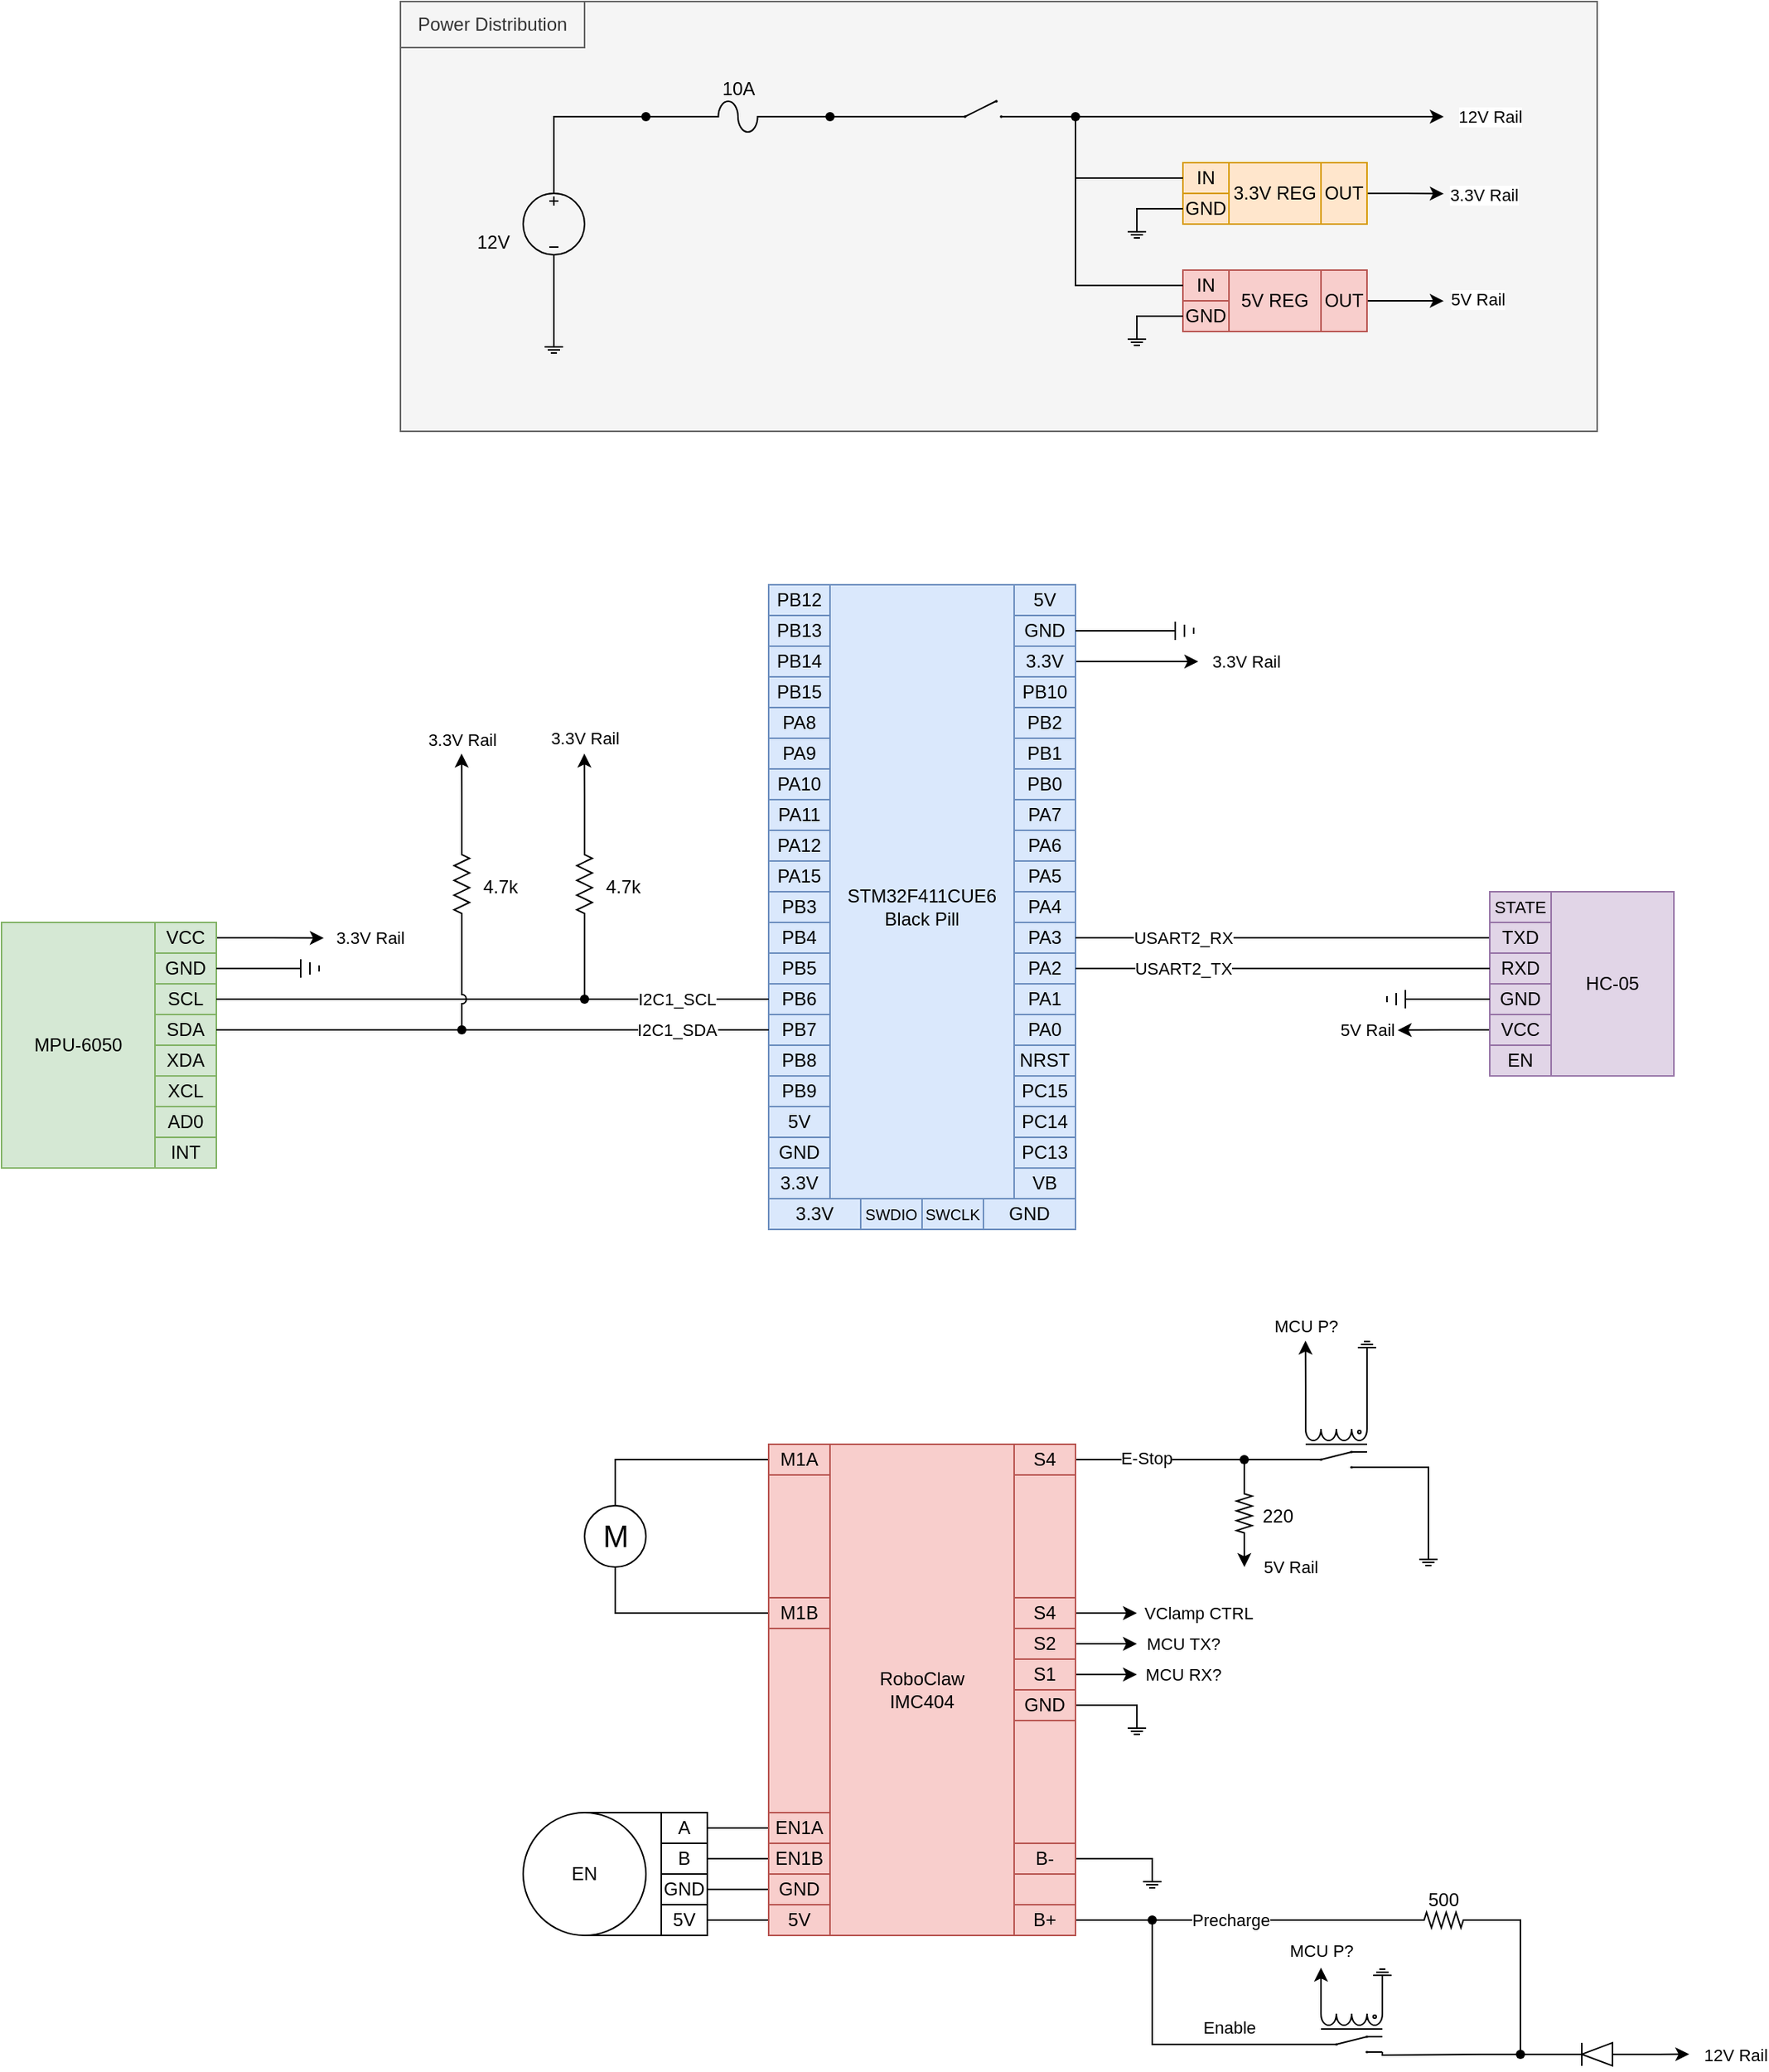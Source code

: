 <mxfile version="21.8.2" type="github">
  <diagram name="Page-1" id="9mDjnk1xl4LSsJzSr6N0">
    <mxGraphModel dx="3355" dy="2508" grid="1" gridSize="10" guides="1" tooltips="1" connect="1" arrows="1" fold="1" page="1" pageScale="1" pageWidth="850" pageHeight="1100" math="0" shadow="0">
      <root>
        <mxCell id="0" />
        <mxCell id="1" parent="0" />
        <mxCell id="q9O66fsoj4CQGOpoVoLm-142" value="" style="group;fillColor=#f8cecc;strokeColor=#b85450;" vertex="1" connectable="0" parent="1">
          <mxGeometry y="-280" width="780" height="280" as="geometry" />
        </mxCell>
        <mxCell id="q9O66fsoj4CQGOpoVoLm-138" value="" style="rounded=0;whiteSpace=wrap;html=1;fillColor=#f5f5f5;fontColor=#333333;strokeColor=#666666;" vertex="1" parent="q9O66fsoj4CQGOpoVoLm-142">
          <mxGeometry width="780" height="280" as="geometry" />
        </mxCell>
        <mxCell id="q9O66fsoj4CQGOpoVoLm-139" value="Power Distribution" style="rounded=0;whiteSpace=wrap;html=1;fillColor=#f5f5f5;fontColor=#333333;strokeColor=#666666;" vertex="1" parent="q9O66fsoj4CQGOpoVoLm-142">
          <mxGeometry width="120" height="30" as="geometry" />
        </mxCell>
        <mxCell id="DiAU9s5X7gYXEooud-6u-108" value="" style="group" parent="1" vertex="1" connectable="0">
          <mxGeometry x="240" y="100" width="200" height="420" as="geometry" />
        </mxCell>
        <mxCell id="DiAU9s5X7gYXEooud-6u-1" value="&lt;div&gt;STM32F411CUE6&lt;/div&gt;&lt;div&gt;Black Pill&lt;br&gt;&lt;/div&gt;" style="rounded=0;whiteSpace=wrap;html=1;fillColor=#dae8fc;strokeColor=#6c8ebf;" parent="DiAU9s5X7gYXEooud-6u-108" vertex="1">
          <mxGeometry width="200" height="420" as="geometry" />
        </mxCell>
        <mxCell id="DiAU9s5X7gYXEooud-6u-2" value="PB12" style="rounded=0;whiteSpace=wrap;html=1;fillColor=#dae8fc;strokeColor=#6c8ebf;" parent="DiAU9s5X7gYXEooud-6u-108" vertex="1">
          <mxGeometry width="40" height="20" as="geometry" />
        </mxCell>
        <mxCell id="DiAU9s5X7gYXEooud-6u-4" value="PB13" style="rounded=0;whiteSpace=wrap;html=1;fillColor=#dae8fc;strokeColor=#6c8ebf;" parent="DiAU9s5X7gYXEooud-6u-108" vertex="1">
          <mxGeometry y="20" width="40" height="20" as="geometry" />
        </mxCell>
        <mxCell id="DiAU9s5X7gYXEooud-6u-5" value="PB14" style="rounded=0;whiteSpace=wrap;html=1;fillColor=#dae8fc;strokeColor=#6c8ebf;" parent="DiAU9s5X7gYXEooud-6u-108" vertex="1">
          <mxGeometry y="40" width="40" height="20" as="geometry" />
        </mxCell>
        <mxCell id="DiAU9s5X7gYXEooud-6u-6" value="PB15" style="rounded=0;whiteSpace=wrap;html=1;fillColor=#dae8fc;strokeColor=#6c8ebf;" parent="DiAU9s5X7gYXEooud-6u-108" vertex="1">
          <mxGeometry y="60" width="40" height="20" as="geometry" />
        </mxCell>
        <mxCell id="DiAU9s5X7gYXEooud-6u-7" value="PA8" style="rounded=0;whiteSpace=wrap;html=1;fillColor=#dae8fc;strokeColor=#6c8ebf;" parent="DiAU9s5X7gYXEooud-6u-108" vertex="1">
          <mxGeometry y="80" width="40" height="20" as="geometry" />
        </mxCell>
        <mxCell id="DiAU9s5X7gYXEooud-6u-8" value="PA9" style="rounded=0;whiteSpace=wrap;html=1;fillColor=#dae8fc;strokeColor=#6c8ebf;" parent="DiAU9s5X7gYXEooud-6u-108" vertex="1">
          <mxGeometry y="100" width="40" height="20" as="geometry" />
        </mxCell>
        <mxCell id="DiAU9s5X7gYXEooud-6u-9" value="PA10" style="rounded=0;whiteSpace=wrap;html=1;fillColor=#dae8fc;strokeColor=#6c8ebf;" parent="DiAU9s5X7gYXEooud-6u-108" vertex="1">
          <mxGeometry y="120" width="40" height="20" as="geometry" />
        </mxCell>
        <mxCell id="DiAU9s5X7gYXEooud-6u-10" value="PA11" style="rounded=0;whiteSpace=wrap;html=1;fillColor=#dae8fc;strokeColor=#6c8ebf;" parent="DiAU9s5X7gYXEooud-6u-108" vertex="1">
          <mxGeometry y="140" width="40" height="20" as="geometry" />
        </mxCell>
        <mxCell id="DiAU9s5X7gYXEooud-6u-11" value="PA12" style="rounded=0;whiteSpace=wrap;html=1;fillColor=#dae8fc;strokeColor=#6c8ebf;" parent="DiAU9s5X7gYXEooud-6u-108" vertex="1">
          <mxGeometry y="160" width="40" height="20" as="geometry" />
        </mxCell>
        <mxCell id="DiAU9s5X7gYXEooud-6u-12" value="PA15" style="rounded=0;whiteSpace=wrap;html=1;fillColor=#dae8fc;strokeColor=#6c8ebf;" parent="DiAU9s5X7gYXEooud-6u-108" vertex="1">
          <mxGeometry y="180" width="40" height="20" as="geometry" />
        </mxCell>
        <mxCell id="DiAU9s5X7gYXEooud-6u-13" value="PB3" style="rounded=0;whiteSpace=wrap;html=1;fillColor=#dae8fc;strokeColor=#6c8ebf;" parent="DiAU9s5X7gYXEooud-6u-108" vertex="1">
          <mxGeometry y="200" width="40" height="20" as="geometry" />
        </mxCell>
        <mxCell id="DiAU9s5X7gYXEooud-6u-14" value="PB4" style="rounded=0;whiteSpace=wrap;html=1;fillColor=#dae8fc;strokeColor=#6c8ebf;" parent="DiAU9s5X7gYXEooud-6u-108" vertex="1">
          <mxGeometry y="220" width="40" height="20" as="geometry" />
        </mxCell>
        <mxCell id="DiAU9s5X7gYXEooud-6u-15" value="PB5" style="rounded=0;whiteSpace=wrap;html=1;fillColor=#dae8fc;strokeColor=#6c8ebf;" parent="DiAU9s5X7gYXEooud-6u-108" vertex="1">
          <mxGeometry y="240" width="40" height="20" as="geometry" />
        </mxCell>
        <mxCell id="DiAU9s5X7gYXEooud-6u-16" value="PB6" style="rounded=0;whiteSpace=wrap;html=1;fillColor=#dae8fc;strokeColor=#6c8ebf;" parent="DiAU9s5X7gYXEooud-6u-108" vertex="1">
          <mxGeometry y="260" width="40" height="20" as="geometry" />
        </mxCell>
        <mxCell id="DiAU9s5X7gYXEooud-6u-17" value="PB7" style="rounded=0;whiteSpace=wrap;html=1;fillColor=#dae8fc;strokeColor=#6c8ebf;" parent="DiAU9s5X7gYXEooud-6u-108" vertex="1">
          <mxGeometry y="280" width="40" height="20" as="geometry" />
        </mxCell>
        <mxCell id="DiAU9s5X7gYXEooud-6u-18" value="PB8" style="rounded=0;whiteSpace=wrap;html=1;fillColor=#dae8fc;strokeColor=#6c8ebf;" parent="DiAU9s5X7gYXEooud-6u-108" vertex="1">
          <mxGeometry y="300" width="40" height="20" as="geometry" />
        </mxCell>
        <mxCell id="DiAU9s5X7gYXEooud-6u-19" value="PB9" style="rounded=0;whiteSpace=wrap;html=1;fillColor=#dae8fc;strokeColor=#6c8ebf;" parent="DiAU9s5X7gYXEooud-6u-108" vertex="1">
          <mxGeometry y="320" width="40" height="20" as="geometry" />
        </mxCell>
        <mxCell id="DiAU9s5X7gYXEooud-6u-20" value="5V" style="rounded=0;whiteSpace=wrap;html=1;fillColor=#dae8fc;strokeColor=#6c8ebf;" parent="DiAU9s5X7gYXEooud-6u-108" vertex="1">
          <mxGeometry y="340" width="40" height="20" as="geometry" />
        </mxCell>
        <mxCell id="DiAU9s5X7gYXEooud-6u-21" value="GND" style="rounded=0;whiteSpace=wrap;html=1;fillColor=#dae8fc;strokeColor=#6c8ebf;" parent="DiAU9s5X7gYXEooud-6u-108" vertex="1">
          <mxGeometry y="360" width="40" height="20" as="geometry" />
        </mxCell>
        <mxCell id="DiAU9s5X7gYXEooud-6u-22" value="3.3V" style="rounded=0;whiteSpace=wrap;html=1;fillColor=#dae8fc;strokeColor=#6c8ebf;" parent="DiAU9s5X7gYXEooud-6u-108" vertex="1">
          <mxGeometry y="380" width="40" height="20" as="geometry" />
        </mxCell>
        <mxCell id="DiAU9s5X7gYXEooud-6u-23" value="5V" style="rounded=0;whiteSpace=wrap;html=1;fillColor=#dae8fc;strokeColor=#6c8ebf;" parent="DiAU9s5X7gYXEooud-6u-108" vertex="1">
          <mxGeometry x="160" width="40" height="20" as="geometry" />
        </mxCell>
        <mxCell id="DiAU9s5X7gYXEooud-6u-24" value="GND" style="rounded=0;whiteSpace=wrap;html=1;fillColor=#dae8fc;strokeColor=#6c8ebf;" parent="DiAU9s5X7gYXEooud-6u-108" vertex="1">
          <mxGeometry x="160" y="20" width="40" height="20" as="geometry" />
        </mxCell>
        <mxCell id="DiAU9s5X7gYXEooud-6u-167" style="edgeStyle=orthogonalEdgeStyle;rounded=0;orthogonalLoop=1;jettySize=auto;html=1;exitX=1;exitY=0.5;exitDx=0;exitDy=0;" parent="DiAU9s5X7gYXEooud-6u-108" source="DiAU9s5X7gYXEooud-6u-25" edge="1">
          <mxGeometry relative="1" as="geometry">
            <mxPoint x="280" y="50" as="targetPoint" />
          </mxGeometry>
        </mxCell>
        <mxCell id="DiAU9s5X7gYXEooud-6u-168" value="3.3V Rail" style="edgeLabel;html=1;align=center;verticalAlign=middle;resizable=0;points=[];" parent="DiAU9s5X7gYXEooud-6u-167" vertex="1" connectable="0">
          <mxGeometry x="0.958" relative="1" as="geometry">
            <mxPoint x="32" as="offset" />
          </mxGeometry>
        </mxCell>
        <mxCell id="DiAU9s5X7gYXEooud-6u-25" value="3.3V" style="rounded=0;whiteSpace=wrap;html=1;fillColor=#dae8fc;strokeColor=#6c8ebf;" parent="DiAU9s5X7gYXEooud-6u-108" vertex="1">
          <mxGeometry x="160" y="40" width="40" height="20" as="geometry" />
        </mxCell>
        <mxCell id="DiAU9s5X7gYXEooud-6u-26" value="PB10" style="rounded=0;whiteSpace=wrap;html=1;fillColor=#dae8fc;strokeColor=#6c8ebf;" parent="DiAU9s5X7gYXEooud-6u-108" vertex="1">
          <mxGeometry x="160" y="60" width="40" height="20" as="geometry" />
        </mxCell>
        <mxCell id="DiAU9s5X7gYXEooud-6u-27" value="PB2" style="rounded=0;whiteSpace=wrap;html=1;fillColor=#dae8fc;strokeColor=#6c8ebf;" parent="DiAU9s5X7gYXEooud-6u-108" vertex="1">
          <mxGeometry x="160" y="80" width="40" height="20" as="geometry" />
        </mxCell>
        <mxCell id="DiAU9s5X7gYXEooud-6u-28" value="PB1" style="rounded=0;whiteSpace=wrap;html=1;fillColor=#dae8fc;strokeColor=#6c8ebf;" parent="DiAU9s5X7gYXEooud-6u-108" vertex="1">
          <mxGeometry x="160" y="100" width="40" height="20" as="geometry" />
        </mxCell>
        <mxCell id="DiAU9s5X7gYXEooud-6u-29" value="PB0" style="rounded=0;whiteSpace=wrap;html=1;fillColor=#dae8fc;strokeColor=#6c8ebf;" parent="DiAU9s5X7gYXEooud-6u-108" vertex="1">
          <mxGeometry x="160" y="120" width="40" height="20" as="geometry" />
        </mxCell>
        <mxCell id="DiAU9s5X7gYXEooud-6u-30" value="PA7" style="rounded=0;whiteSpace=wrap;html=1;fillColor=#dae8fc;strokeColor=#6c8ebf;" parent="DiAU9s5X7gYXEooud-6u-108" vertex="1">
          <mxGeometry x="160" y="140" width="40" height="20" as="geometry" />
        </mxCell>
        <mxCell id="DiAU9s5X7gYXEooud-6u-31" value="PA6" style="rounded=0;whiteSpace=wrap;html=1;fillColor=#dae8fc;strokeColor=#6c8ebf;" parent="DiAU9s5X7gYXEooud-6u-108" vertex="1">
          <mxGeometry x="160" y="160" width="40" height="20" as="geometry" />
        </mxCell>
        <mxCell id="DiAU9s5X7gYXEooud-6u-32" value="PA5" style="rounded=0;whiteSpace=wrap;html=1;fillColor=#dae8fc;strokeColor=#6c8ebf;" parent="DiAU9s5X7gYXEooud-6u-108" vertex="1">
          <mxGeometry x="160" y="180" width="40" height="20" as="geometry" />
        </mxCell>
        <mxCell id="DiAU9s5X7gYXEooud-6u-33" value="PA4" style="rounded=0;whiteSpace=wrap;html=1;fillColor=#dae8fc;strokeColor=#6c8ebf;" parent="DiAU9s5X7gYXEooud-6u-108" vertex="1">
          <mxGeometry x="160" y="200" width="40" height="20" as="geometry" />
        </mxCell>
        <mxCell id="DiAU9s5X7gYXEooud-6u-34" value="PA3" style="rounded=0;whiteSpace=wrap;html=1;fillColor=#dae8fc;strokeColor=#6c8ebf;" parent="DiAU9s5X7gYXEooud-6u-108" vertex="1">
          <mxGeometry x="160" y="220" width="40" height="20" as="geometry" />
        </mxCell>
        <mxCell id="DiAU9s5X7gYXEooud-6u-35" value="PA2" style="rounded=0;whiteSpace=wrap;html=1;fillColor=#dae8fc;strokeColor=#6c8ebf;" parent="DiAU9s5X7gYXEooud-6u-108" vertex="1">
          <mxGeometry x="160" y="240" width="40" height="20" as="geometry" />
        </mxCell>
        <mxCell id="DiAU9s5X7gYXEooud-6u-36" value="PA1" style="rounded=0;whiteSpace=wrap;html=1;fillColor=#dae8fc;strokeColor=#6c8ebf;" parent="DiAU9s5X7gYXEooud-6u-108" vertex="1">
          <mxGeometry x="160" y="260" width="40" height="20" as="geometry" />
        </mxCell>
        <mxCell id="DiAU9s5X7gYXEooud-6u-37" value="PA0" style="rounded=0;whiteSpace=wrap;html=1;fillColor=#dae8fc;strokeColor=#6c8ebf;" parent="DiAU9s5X7gYXEooud-6u-108" vertex="1">
          <mxGeometry x="160" y="280" width="40" height="20" as="geometry" />
        </mxCell>
        <mxCell id="DiAU9s5X7gYXEooud-6u-38" value="NRST" style="rounded=0;whiteSpace=wrap;html=1;fillColor=#dae8fc;strokeColor=#6c8ebf;" parent="DiAU9s5X7gYXEooud-6u-108" vertex="1">
          <mxGeometry x="160" y="300" width="40" height="20" as="geometry" />
        </mxCell>
        <mxCell id="DiAU9s5X7gYXEooud-6u-39" value="PC15" style="rounded=0;whiteSpace=wrap;html=1;fillColor=#dae8fc;strokeColor=#6c8ebf;" parent="DiAU9s5X7gYXEooud-6u-108" vertex="1">
          <mxGeometry x="160" y="320" width="40" height="20" as="geometry" />
        </mxCell>
        <mxCell id="DiAU9s5X7gYXEooud-6u-40" value="PC14" style="rounded=0;whiteSpace=wrap;html=1;fillColor=#dae8fc;strokeColor=#6c8ebf;" parent="DiAU9s5X7gYXEooud-6u-108" vertex="1">
          <mxGeometry x="160" y="340" width="40" height="20" as="geometry" />
        </mxCell>
        <mxCell id="DiAU9s5X7gYXEooud-6u-41" value="PC13" style="rounded=0;whiteSpace=wrap;html=1;fillColor=#dae8fc;strokeColor=#6c8ebf;" parent="DiAU9s5X7gYXEooud-6u-108" vertex="1">
          <mxGeometry x="160" y="360" width="40" height="20" as="geometry" />
        </mxCell>
        <mxCell id="DiAU9s5X7gYXEooud-6u-42" value="VB" style="rounded=0;whiteSpace=wrap;html=1;fillColor=#dae8fc;strokeColor=#6c8ebf;" parent="DiAU9s5X7gYXEooud-6u-108" vertex="1">
          <mxGeometry x="160" y="380" width="40" height="20" as="geometry" />
        </mxCell>
        <mxCell id="DiAU9s5X7gYXEooud-6u-43" value="3.3V" style="rounded=0;whiteSpace=wrap;html=1;fillColor=#dae8fc;strokeColor=#6c8ebf;" parent="DiAU9s5X7gYXEooud-6u-108" vertex="1">
          <mxGeometry y="400" width="60" height="20" as="geometry" />
        </mxCell>
        <mxCell id="DiAU9s5X7gYXEooud-6u-44" value="SWDIO" style="rounded=0;whiteSpace=wrap;html=1;fontSize=10;fillColor=#dae8fc;strokeColor=#6c8ebf;" parent="DiAU9s5X7gYXEooud-6u-108" vertex="1">
          <mxGeometry x="60" y="400" width="40" height="20" as="geometry" />
        </mxCell>
        <mxCell id="DiAU9s5X7gYXEooud-6u-45" value="SWCLK" style="rounded=0;whiteSpace=wrap;html=1;fontSize=10;fillColor=#dae8fc;strokeColor=#6c8ebf;" parent="DiAU9s5X7gYXEooud-6u-108" vertex="1">
          <mxGeometry x="100" y="400" width="40" height="20" as="geometry" />
        </mxCell>
        <mxCell id="DiAU9s5X7gYXEooud-6u-46" value="GND" style="rounded=0;whiteSpace=wrap;html=1;fillColor=#dae8fc;strokeColor=#6c8ebf;" parent="DiAU9s5X7gYXEooud-6u-108" vertex="1">
          <mxGeometry x="140" y="400" width="60" height="20" as="geometry" />
        </mxCell>
        <mxCell id="DiAU9s5X7gYXEooud-6u-109" style="edgeStyle=orthogonalEdgeStyle;rounded=0;orthogonalLoop=1;jettySize=auto;html=1;exitX=1;exitY=0.5;exitDx=0;exitDy=0;entryX=0;entryY=0.5;entryDx=0;entryDy=0;endArrow=none;endFill=0;" parent="1" source="DiAU9s5X7gYXEooud-6u-34" target="DiAU9s5X7gYXEooud-6u-101" edge="1">
          <mxGeometry relative="1" as="geometry" />
        </mxCell>
        <mxCell id="DiAU9s5X7gYXEooud-6u-171" value="USART2_RX" style="edgeLabel;html=1;align=center;verticalAlign=middle;resizable=0;points=[];" parent="DiAU9s5X7gYXEooud-6u-109" vertex="1" connectable="0">
          <mxGeometry x="0.043" y="-1" relative="1" as="geometry">
            <mxPoint x="-71" y="-1" as="offset" />
          </mxGeometry>
        </mxCell>
        <mxCell id="DiAU9s5X7gYXEooud-6u-110" value="" style="group" parent="1" vertex="1" connectable="0">
          <mxGeometry x="710" y="300" width="120" height="120" as="geometry" />
        </mxCell>
        <mxCell id="DiAU9s5X7gYXEooud-6u-97" value="" style="group;fillColor=#e1d5e7;strokeColor=#9673a6;fontSize=10;container=0;" parent="DiAU9s5X7gYXEooud-6u-110" vertex="1" connectable="0">
          <mxGeometry width="120" height="120" as="geometry" />
        </mxCell>
        <mxCell id="DiAU9s5X7gYXEooud-6u-99" value="&lt;font style=&quot;font-size: 11px;&quot;&gt;STATE&lt;/font&gt;" style="rounded=0;whiteSpace=wrap;html=1;fillColor=#e1d5e7;strokeColor=#9673a6;" parent="DiAU9s5X7gYXEooud-6u-110" vertex="1">
          <mxGeometry width="40" height="20" as="geometry" />
        </mxCell>
        <mxCell id="DiAU9s5X7gYXEooud-6u-100" value="RXD" style="rounded=0;whiteSpace=wrap;html=1;fillColor=#e1d5e7;strokeColor=#9673a6;" parent="DiAU9s5X7gYXEooud-6u-110" vertex="1">
          <mxGeometry y="40" width="40" height="20" as="geometry" />
        </mxCell>
        <mxCell id="DiAU9s5X7gYXEooud-6u-101" value="TXD" style="rounded=0;whiteSpace=wrap;html=1;fillColor=#e1d5e7;strokeColor=#9673a6;" parent="DiAU9s5X7gYXEooud-6u-110" vertex="1">
          <mxGeometry y="20" width="40" height="20" as="geometry" />
        </mxCell>
        <mxCell id="DiAU9s5X7gYXEooud-6u-102" value="GND" style="rounded=0;whiteSpace=wrap;html=1;fillColor=#e1d5e7;strokeColor=#9673a6;" parent="DiAU9s5X7gYXEooud-6u-110" vertex="1">
          <mxGeometry y="60" width="40" height="20" as="geometry" />
        </mxCell>
        <mxCell id="DiAU9s5X7gYXEooud-6u-162" style="edgeStyle=orthogonalEdgeStyle;rounded=0;orthogonalLoop=1;jettySize=auto;html=1;exitX=0;exitY=0.5;exitDx=0;exitDy=0;" parent="DiAU9s5X7gYXEooud-6u-110" source="DiAU9s5X7gYXEooud-6u-103" edge="1">
          <mxGeometry relative="1" as="geometry">
            <mxPoint x="-60" y="90.19" as="targetPoint" />
          </mxGeometry>
        </mxCell>
        <mxCell id="DiAU9s5X7gYXEooud-6u-163" value="5V Rail" style="edgeLabel;html=1;align=center;verticalAlign=middle;resizable=0;points=[];" parent="DiAU9s5X7gYXEooud-6u-162" vertex="1" connectable="0">
          <mxGeometry x="1" y="3" relative="1" as="geometry">
            <mxPoint x="-20" y="-3" as="offset" />
          </mxGeometry>
        </mxCell>
        <mxCell id="DiAU9s5X7gYXEooud-6u-103" value="VCC" style="rounded=0;whiteSpace=wrap;html=1;fillColor=#e1d5e7;strokeColor=#9673a6;" parent="DiAU9s5X7gYXEooud-6u-110" vertex="1">
          <mxGeometry y="80" width="40" height="20" as="geometry" />
        </mxCell>
        <mxCell id="DiAU9s5X7gYXEooud-6u-104" value="EN" style="rounded=0;whiteSpace=wrap;html=1;fillColor=#e1d5e7;strokeColor=#9673a6;" parent="DiAU9s5X7gYXEooud-6u-110" vertex="1">
          <mxGeometry y="100" width="40" height="20" as="geometry" />
        </mxCell>
        <mxCell id="DiAU9s5X7gYXEooud-6u-106" value="HC-05" style="rounded=0;whiteSpace=wrap;html=1;fillColor=#e1d5e7;strokeColor=#9673a6;" parent="DiAU9s5X7gYXEooud-6u-110" vertex="1">
          <mxGeometry x="40" width="80" height="120" as="geometry" />
        </mxCell>
        <mxCell id="DiAU9s5X7gYXEooud-6u-111" style="edgeStyle=orthogonalEdgeStyle;rounded=0;orthogonalLoop=1;jettySize=auto;html=1;exitX=1;exitY=0.5;exitDx=0;exitDy=0;entryX=0;entryY=0.5;entryDx=0;entryDy=0;endArrow=none;endFill=0;" parent="1" source="DiAU9s5X7gYXEooud-6u-35" target="DiAU9s5X7gYXEooud-6u-100" edge="1">
          <mxGeometry relative="1" as="geometry" />
        </mxCell>
        <mxCell id="DiAU9s5X7gYXEooud-6u-173" value="USART2_TX" style="edgeLabel;html=1;align=center;verticalAlign=middle;resizable=0;points=[];" parent="DiAU9s5X7gYXEooud-6u-111" vertex="1" connectable="0">
          <mxGeometry x="-0.014" relative="1" as="geometry">
            <mxPoint x="-63" as="offset" />
          </mxGeometry>
        </mxCell>
        <mxCell id="DiAU9s5X7gYXEooud-6u-161" style="edgeStyle=orthogonalEdgeStyle;rounded=0;orthogonalLoop=1;jettySize=auto;html=1;exitX=0.5;exitY=0;exitDx=0;exitDy=0;endArrow=none;endFill=0;" parent="1" source="DiAU9s5X7gYXEooud-6u-160" target="DiAU9s5X7gYXEooud-6u-102" edge="1">
          <mxGeometry relative="1" as="geometry" />
        </mxCell>
        <mxCell id="DiAU9s5X7gYXEooud-6u-160" value="" style="shape=stencil(pZPZDoIwEEW/pq+mtOLyaFD/o8AojdiSUre/tzCgVmji8kIy9zJnbiZTwpO6EBUQRgvC14QxRt3HlRe/FHUFmUXtLIwUaQno1NboA1xkbjuCVAUYaRuXbwhdkYZBCU8yrZSDSK1qz3nxHUxI5XrpFWF0EuOYW1djVbkJR7BgUI1QJWz7NtIpoak8SUV22Bt9UvmwK+jttIER42HLssSNjOTpf6pEs6uB0dtHfYbnBiI6toBxdE8opQoT4k8Ifobp94C3CLN/I/iA+Q8Rpt8T/AgLD7D8IQL7nNBeYeBQ3KMNnVjbNrjRVsWH3gp3);whiteSpace=wrap;html=1;rotation=90;" parent="1" vertex="1">
          <mxGeometry x="630" y="340" width="20" height="60" as="geometry" />
        </mxCell>
        <mxCell id="DiAU9s5X7gYXEooud-6u-164" value="" style="shape=stencil(pZPZDoIwEEW/pq+mtOLyaFD/o8AojdiSUre/tzCgVmji8kIy9zJnbiZTwpO6EBUQRgvC14QxRt3HlRe/FHUFmUXtLIwUaQno1NboA1xkbjuCVAUYaRuXbwhdkYZBCU8yrZSDSK1qz3nxHUxI5XrpFWF0EuOYW1djVbkJR7BgUI1QJWz7NtIpoak8SUV22Bt9UvmwK+jttIER42HLssSNjOTpf6pEs6uB0dtHfYbnBiI6toBxdE8opQoT4k8Ifobp94C3CLN/I/iA+Q8Rpt8T/AgLD7D8IQL7nNBeYeBQ3KMNnVjbNrjRVsWH3gp3);whiteSpace=wrap;html=1;rotation=-90;" parent="1" vertex="1">
          <mxGeometry x="510" y="100" width="20" height="60" as="geometry" />
        </mxCell>
        <mxCell id="DiAU9s5X7gYXEooud-6u-166" style="edgeStyle=orthogonalEdgeStyle;rounded=0;orthogonalLoop=1;jettySize=auto;html=1;exitX=1;exitY=0.5;exitDx=0;exitDy=0;entryX=0.5;entryY=0;entryDx=0;entryDy=0;endArrow=none;endFill=0;" parent="1" source="DiAU9s5X7gYXEooud-6u-24" target="DiAU9s5X7gYXEooud-6u-164" edge="1">
          <mxGeometry relative="1" as="geometry" />
        </mxCell>
        <mxCell id="DiAU9s5X7gYXEooud-6u-183" value="" style="group" parent="1" vertex="1" connectable="0">
          <mxGeometry x="-260" y="320" width="140" height="160" as="geometry" />
        </mxCell>
        <mxCell id="DiAU9s5X7gYXEooud-6u-47" value="" style="rounded=0;whiteSpace=wrap;html=1;fillColor=#d5e8d4;strokeColor=#82b366;container=0;" parent="DiAU9s5X7gYXEooud-6u-183" vertex="1">
          <mxGeometry width="140" height="160" as="geometry" />
        </mxCell>
        <mxCell id="DiAU9s5X7gYXEooud-6u-243" style="edgeStyle=orthogonalEdgeStyle;rounded=0;orthogonalLoop=1;jettySize=auto;html=1;exitX=1;exitY=0.5;exitDx=0;exitDy=0;" parent="DiAU9s5X7gYXEooud-6u-183" source="DiAU9s5X7gYXEooud-6u-48" edge="1">
          <mxGeometry relative="1" as="geometry">
            <mxPoint x="210" y="10.143" as="targetPoint" />
          </mxGeometry>
        </mxCell>
        <mxCell id="DiAU9s5X7gYXEooud-6u-244" value="3.3V Rail" style="edgeLabel;html=1;align=center;verticalAlign=middle;resizable=0;points=[];" parent="DiAU9s5X7gYXEooud-6u-243" vertex="1" connectable="0">
          <mxGeometry x="0.834" y="-1" relative="1" as="geometry">
            <mxPoint x="36" y="-1" as="offset" />
          </mxGeometry>
        </mxCell>
        <mxCell id="DiAU9s5X7gYXEooud-6u-48" value="VCC" style="rounded=0;whiteSpace=wrap;html=1;fillColor=#d5e8d4;strokeColor=#82b366;container=0;" parent="DiAU9s5X7gYXEooud-6u-183" vertex="1">
          <mxGeometry x="100" width="40" height="20" as="geometry" />
        </mxCell>
        <mxCell id="DiAU9s5X7gYXEooud-6u-49" value="GND" style="rounded=0;whiteSpace=wrap;html=1;fillColor=#d5e8d4;strokeColor=#82b366;container=0;" parent="DiAU9s5X7gYXEooud-6u-183" vertex="1">
          <mxGeometry x="100" y="20" width="40" height="20" as="geometry" />
        </mxCell>
        <mxCell id="DiAU9s5X7gYXEooud-6u-50" value="SDA" style="rounded=0;whiteSpace=wrap;html=1;fillColor=#d5e8d4;strokeColor=#82b366;container=0;" parent="DiAU9s5X7gYXEooud-6u-183" vertex="1">
          <mxGeometry x="100" y="60" width="40" height="20" as="geometry" />
        </mxCell>
        <mxCell id="DiAU9s5X7gYXEooud-6u-51" value="XDA" style="rounded=0;whiteSpace=wrap;html=1;fillColor=#d5e8d4;strokeColor=#82b366;container=0;" parent="DiAU9s5X7gYXEooud-6u-183" vertex="1">
          <mxGeometry x="100" y="80" width="40" height="20" as="geometry" />
        </mxCell>
        <mxCell id="DiAU9s5X7gYXEooud-6u-52" value="XCL" style="rounded=0;whiteSpace=wrap;html=1;fillColor=#d5e8d4;strokeColor=#82b366;container=0;" parent="DiAU9s5X7gYXEooud-6u-183" vertex="1">
          <mxGeometry x="100" y="100" width="40" height="20" as="geometry" />
        </mxCell>
        <mxCell id="DiAU9s5X7gYXEooud-6u-53" value="AD0" style="rounded=0;whiteSpace=wrap;html=1;fillColor=#d5e8d4;strokeColor=#82b366;container=0;" parent="DiAU9s5X7gYXEooud-6u-183" vertex="1">
          <mxGeometry x="100" y="120" width="40" height="20" as="geometry" />
        </mxCell>
        <mxCell id="DiAU9s5X7gYXEooud-6u-54" value="INT" style="rounded=0;whiteSpace=wrap;html=1;fillColor=#d5e8d4;strokeColor=#82b366;container=0;" parent="DiAU9s5X7gYXEooud-6u-183" vertex="1">
          <mxGeometry x="100" y="140" width="40" height="20" as="geometry" />
        </mxCell>
        <mxCell id="DiAU9s5X7gYXEooud-6u-94" value="MPU-6050" style="rounded=0;whiteSpace=wrap;html=1;fillColor=#d5e8d4;strokeColor=#82b366;container=0;" parent="DiAU9s5X7gYXEooud-6u-183" vertex="1">
          <mxGeometry width="100" height="160" as="geometry" />
        </mxCell>
        <mxCell id="DiAU9s5X7gYXEooud-6u-182" value="SCL" style="rounded=0;whiteSpace=wrap;html=1;fillColor=#d5e8d4;strokeColor=#82b366;container=0;" parent="DiAU9s5X7gYXEooud-6u-183" vertex="1">
          <mxGeometry x="100" y="40" width="40" height="20" as="geometry" />
        </mxCell>
        <mxCell id="DiAU9s5X7gYXEooud-6u-178" style="edgeStyle=orthogonalEdgeStyle;rounded=0;orthogonalLoop=1;jettySize=auto;html=1;exitX=0;exitY=0.5;exitDx=0;exitDy=0;endArrow=none;endFill=0;entryX=1;entryY=0.5;entryDx=0;entryDy=0;" parent="1" source="DiAU9s5X7gYXEooud-6u-17" target="DiAU9s5X7gYXEooud-6u-50" edge="1">
          <mxGeometry relative="1" as="geometry">
            <mxPoint x="117.66" y="390.17" as="targetPoint" />
          </mxGeometry>
        </mxCell>
        <mxCell id="DiAU9s5X7gYXEooud-6u-181" value="I2C1_SDA" style="edgeLabel;html=1;align=center;verticalAlign=middle;resizable=0;points=[];" parent="DiAU9s5X7gYXEooud-6u-178" vertex="1" connectable="0">
          <mxGeometry x="0.324" y="-1" relative="1" as="geometry">
            <mxPoint x="178" y="1" as="offset" />
          </mxGeometry>
        </mxCell>
        <mxCell id="DiAU9s5X7gYXEooud-6u-176" style="edgeStyle=orthogonalEdgeStyle;rounded=0;orthogonalLoop=1;jettySize=auto;html=1;exitX=0;exitY=0.5;exitDx=0;exitDy=0;endArrow=none;endFill=0;entryX=1;entryY=0.5;entryDx=0;entryDy=0;" parent="1" source="DiAU9s5X7gYXEooud-6u-16" target="DiAU9s5X7gYXEooud-6u-182" edge="1">
          <mxGeometry relative="1" as="geometry">
            <mxPoint x="120" y="370" as="targetPoint" />
          </mxGeometry>
        </mxCell>
        <mxCell id="DiAU9s5X7gYXEooud-6u-177" value="I2C1_SCL" style="edgeLabel;html=1;align=center;verticalAlign=middle;resizable=0;points=[];" parent="DiAU9s5X7gYXEooud-6u-176" vertex="1" connectable="0">
          <mxGeometry x="0.332" relative="1" as="geometry">
            <mxPoint x="180" as="offset" />
          </mxGeometry>
        </mxCell>
        <mxCell id="DiAU9s5X7gYXEooud-6u-215" value="" style="shape=waypoint;sketch=0;size=6;pointerEvents=1;points=[];fillColor=none;resizable=0;rotatable=0;perimeter=centerPerimeter;snapToPoint=1;" parent="1" vertex="1">
          <mxGeometry x="110" y="360" width="20" height="20" as="geometry" />
        </mxCell>
        <mxCell id="DiAU9s5X7gYXEooud-6u-228" style="edgeStyle=orthogonalEdgeStyle;rounded=0;orthogonalLoop=1;jettySize=auto;html=1;exitX=0;exitY=0.5;exitDx=0;exitDy=0;exitPerimeter=0;endArrow=none;endFill=0;" parent="1" source="DiAU9s5X7gYXEooud-6u-226" target="DiAU9s5X7gYXEooud-6u-215" edge="1">
          <mxGeometry relative="1" as="geometry" />
        </mxCell>
        <mxCell id="DiAU9s5X7gYXEooud-6u-232" style="edgeStyle=orthogonalEdgeStyle;rounded=0;orthogonalLoop=1;jettySize=auto;html=1;exitX=1;exitY=0.5;exitDx=0;exitDy=0;exitPerimeter=0;" parent="1" source="DiAU9s5X7gYXEooud-6u-226" edge="1">
          <mxGeometry relative="1" as="geometry">
            <mxPoint x="119.857" y="210" as="targetPoint" />
          </mxGeometry>
        </mxCell>
        <mxCell id="DiAU9s5X7gYXEooud-6u-235" value="3.3V Rail" style="edgeLabel;html=1;align=center;verticalAlign=middle;resizable=0;points=[];" parent="DiAU9s5X7gYXEooud-6u-232" vertex="1" connectable="0">
          <mxGeometry x="0.856" relative="1" as="geometry">
            <mxPoint y="-14" as="offset" />
          </mxGeometry>
        </mxCell>
        <mxCell id="DiAU9s5X7gYXEooud-6u-226" value="4.7k" style="pointerEvents=1;verticalLabelPosition=middle;shadow=0;dashed=0;align=left;html=1;verticalAlign=top;shape=mxgraph.electrical.resistors.resistor_2;labelPosition=center;spacingBottom=0;spacingLeft=19;direction=west;spacing=0;spacingTop=20;points=[[0,0.5,0,0,0],[0.5,0,0,0,-3],[0.5,1,0,0,2],[1,0.5,0,0,0]];fillColor=none;rotation=90;horizontal=0;" parent="1" vertex="1">
          <mxGeometry x="90" y="290" width="60" height="10" as="geometry" />
        </mxCell>
        <mxCell id="DiAU9s5X7gYXEooud-6u-230" style="edgeStyle=orthogonalEdgeStyle;rounded=0;orthogonalLoop=1;jettySize=auto;html=1;exitX=0;exitY=0.5;exitDx=0;exitDy=0;exitPerimeter=0;endArrow=none;endFill=0;jumpStyle=arc;" parent="1" source="DiAU9s5X7gYXEooud-6u-227" target="DiAU9s5X7gYXEooud-6u-229" edge="1">
          <mxGeometry relative="1" as="geometry" />
        </mxCell>
        <mxCell id="DiAU9s5X7gYXEooud-6u-231" style="edgeStyle=orthogonalEdgeStyle;rounded=0;orthogonalLoop=1;jettySize=auto;html=1;exitX=1;exitY=0.5;exitDx=0;exitDy=0;exitPerimeter=0;" parent="1" source="DiAU9s5X7gYXEooud-6u-227" edge="1">
          <mxGeometry relative="1" as="geometry">
            <mxPoint x="39.857" y="210" as="targetPoint" />
          </mxGeometry>
        </mxCell>
        <mxCell id="DiAU9s5X7gYXEooud-6u-247" value="3.3V Rail" style="edgeLabel;html=1;align=center;verticalAlign=middle;resizable=0;points=[];" parent="DiAU9s5X7gYXEooud-6u-231" vertex="1" connectable="0">
          <mxGeometry x="0.77" y="1" relative="1" as="geometry">
            <mxPoint x="1" y="-16" as="offset" />
          </mxGeometry>
        </mxCell>
        <mxCell id="DiAU9s5X7gYXEooud-6u-227" value="4.7k" style="pointerEvents=1;verticalLabelPosition=middle;shadow=0;dashed=0;align=left;html=1;verticalAlign=top;shape=mxgraph.electrical.resistors.resistor_2;labelPosition=center;spacingBottom=0;spacingLeft=19;direction=west;spacing=0;spacingTop=20;points=[[0,0.5,0,0,0],[0.5,0,0,0,-3],[0.5,1,0,0,2],[1,0.5,0,0,0]];fillColor=none;rotation=90;horizontal=0;" parent="1" vertex="1">
          <mxGeometry x="10" y="290" width="60" height="10" as="geometry" />
        </mxCell>
        <mxCell id="DiAU9s5X7gYXEooud-6u-229" value="" style="shape=waypoint;sketch=0;size=6;pointerEvents=1;points=[];fillColor=none;resizable=0;rotatable=0;perimeter=centerPerimeter;snapToPoint=1;" parent="1" vertex="1">
          <mxGeometry x="30" y="380" width="20" height="20" as="geometry" />
        </mxCell>
        <mxCell id="DiAU9s5X7gYXEooud-6u-245" value="" style="shape=stencil(pZPZDoIwEEW/pq+mtOLyaFD/o8AojdiSUre/tzCgVmji8kIy9zJnbiZTwpO6EBUQRgvC14QxRt3HlRe/FHUFmUXtLIwUaQno1NboA1xkbjuCVAUYaRuXbwhdkYZBCU8yrZSDSK1qz3nxHUxI5XrpFWF0EuOYW1djVbkJR7BgUI1QJWz7NtIpoak8SUV22Bt9UvmwK+jttIER42HLssSNjOTpf6pEs6uB0dtHfYbnBiI6toBxdE8opQoT4k8Ifobp94C3CLN/I/iA+Q8Rpt8T/AgLD7D8IQL7nNBeYeBQ3KMNnVjbNrjRVsWH3gp3);whiteSpace=wrap;html=1;rotation=-90;" parent="1" vertex="1">
          <mxGeometry x="-60" y="320" width="20" height="60" as="geometry" />
        </mxCell>
        <mxCell id="DiAU9s5X7gYXEooud-6u-246" style="edgeStyle=orthogonalEdgeStyle;rounded=0;orthogonalLoop=1;jettySize=auto;html=1;exitX=1;exitY=0.5;exitDx=0;exitDy=0;entryX=0.5;entryY=0;entryDx=0;entryDy=0;endArrow=none;endFill=0;" parent="1" source="DiAU9s5X7gYXEooud-6u-49" target="DiAU9s5X7gYXEooud-6u-245" edge="1">
          <mxGeometry relative="1" as="geometry" />
        </mxCell>
        <mxCell id="q9O66fsoj4CQGOpoVoLm-80" style="edgeStyle=orthogonalEdgeStyle;rounded=0;orthogonalLoop=1;jettySize=auto;html=1;exitX=0;exitY=0.5;exitDx=0;exitDy=0;endArrow=none;endFill=0;entryX=0.7;entryY=0.446;entryDx=0;entryDy=0;entryPerimeter=0;" edge="1" parent="1" source="q9O66fsoj4CQGOpoVoLm-91" target="q9O66fsoj4CQGOpoVoLm-84">
          <mxGeometry relative="1" as="geometry">
            <mxPoint x="663" y="1069.95" as="sourcePoint" />
            <mxPoint x="602" y="1069.95" as="targetPoint" />
          </mxGeometry>
        </mxCell>
        <mxCell id="q9O66fsoj4CQGOpoVoLm-191" value="Enable" style="edgeLabel;html=1;align=center;verticalAlign=middle;resizable=0;points=[];" vertex="1" connectable="0" parent="q9O66fsoj4CQGOpoVoLm-80">
          <mxGeometry x="0.264" y="1" relative="1" as="geometry">
            <mxPoint x="51" y="-1" as="offset" />
          </mxGeometry>
        </mxCell>
        <mxCell id="q9O66fsoj4CQGOpoVoLm-81" style="edgeStyle=orthogonalEdgeStyle;rounded=0;orthogonalLoop=1;jettySize=auto;html=1;exitX=0;exitY=0.5;exitDx=0;exitDy=0;exitPerimeter=0;endArrow=none;endFill=0;" edge="1" parent="1" source="q9O66fsoj4CQGOpoVoLm-82" target="q9O66fsoj4CQGOpoVoLm-85">
          <mxGeometry relative="1" as="geometry" />
        </mxCell>
        <mxCell id="q9O66fsoj4CQGOpoVoLm-82" value="500" style="pointerEvents=1;verticalLabelPosition=middle;shadow=0;dashed=0;align=left;html=1;verticalAlign=top;shape=mxgraph.electrical.resistors.resistor_2;labelPosition=center;spacingBottom=0;spacingLeft=10;direction=west;spacing=0;spacingTop=-20;points=[[0,0.5,0,0,0],[0.5,0,0,0,-3],[0.5,1,0,0,2],[1,0.5,0,0,0]];fillColor=none;" vertex="1" parent="1">
          <mxGeometry x="660" y="965" width="40" height="10" as="geometry" />
        </mxCell>
        <mxCell id="q9O66fsoj4CQGOpoVoLm-83" style="edgeStyle=orthogonalEdgeStyle;rounded=0;orthogonalLoop=1;jettySize=auto;html=1;exitX=1;exitY=0.5;exitDx=0;exitDy=0;endArrow=none;endFill=0;entryX=0.567;entryY=-0.083;entryDx=0;entryDy=0;entryPerimeter=0;exitPerimeter=0;" edge="1" parent="1" source="q9O66fsoj4CQGOpoVoLm-82" target="q9O66fsoj4CQGOpoVoLm-84">
          <mxGeometry relative="1" as="geometry">
            <mxPoint x="562" y="1039.95" as="targetPoint" />
            <mxPoint x="602.11" y="917.45" as="sourcePoint" />
          </mxGeometry>
        </mxCell>
        <mxCell id="q9O66fsoj4CQGOpoVoLm-192" value="Precharge" style="edgeLabel;html=1;align=center;verticalAlign=middle;resizable=0;points=[];" vertex="1" connectable="0" parent="q9O66fsoj4CQGOpoVoLm-83">
          <mxGeometry x="-0.467" y="-1" relative="1" as="geometry">
            <mxPoint x="-74" y="1" as="offset" />
          </mxGeometry>
        </mxCell>
        <mxCell id="q9O66fsoj4CQGOpoVoLm-180" style="edgeStyle=orthogonalEdgeStyle;rounded=0;orthogonalLoop=1;jettySize=auto;html=1;entryX=1;entryY=0.5;entryDx=0;entryDy=0;endArrow=none;endFill=0;" edge="1" parent="1" source="q9O66fsoj4CQGOpoVoLm-84" target="q9O66fsoj4CQGOpoVoLm-176">
          <mxGeometry relative="1" as="geometry" />
        </mxCell>
        <mxCell id="q9O66fsoj4CQGOpoVoLm-84" value="" style="shape=waypoint;sketch=0;size=6;pointerEvents=1;points=[];fillColor=none;resizable=0;rotatable=0;perimeter=centerPerimeter;snapToPoint=1;" vertex="1" parent="1">
          <mxGeometry x="480" y="960" width="20" height="20" as="geometry" />
        </mxCell>
        <mxCell id="q9O66fsoj4CQGOpoVoLm-184" style="edgeStyle=orthogonalEdgeStyle;rounded=0;orthogonalLoop=1;jettySize=auto;html=1;entryX=1;entryY=0.5;entryDx=0;entryDy=0;endArrow=none;endFill=0;" edge="1" parent="1" source="q9O66fsoj4CQGOpoVoLm-85" target="q9O66fsoj4CQGOpoVoLm-183">
          <mxGeometry relative="1" as="geometry" />
        </mxCell>
        <mxCell id="q9O66fsoj4CQGOpoVoLm-220" style="edgeStyle=orthogonalEdgeStyle;rounded=0;orthogonalLoop=1;jettySize=auto;html=1;entryX=1;entryY=1;entryDx=0;entryDy=0;endArrow=none;endFill=0;" edge="1" parent="1" source="q9O66fsoj4CQGOpoVoLm-85" target="q9O66fsoj4CQGOpoVoLm-91">
          <mxGeometry relative="1" as="geometry">
            <Array as="points">
              <mxPoint x="705" y="1058" />
              <mxPoint x="640" y="1058" />
            </Array>
          </mxGeometry>
        </mxCell>
        <mxCell id="q9O66fsoj4CQGOpoVoLm-85" value="" style="shape=waypoint;sketch=0;size=6;pointerEvents=1;points=[];fillColor=none;resizable=0;rotatable=0;perimeter=centerPerimeter;snapToPoint=1;" vertex="1" parent="1">
          <mxGeometry x="720" y="1047.45" width="20" height="20" as="geometry" />
        </mxCell>
        <mxCell id="q9O66fsoj4CQGOpoVoLm-87" value="" style="group" vertex="1" connectable="0" parent="1">
          <mxGeometry x="600" y="1031" width="40" height="25" as="geometry" />
        </mxCell>
        <mxCell id="q9O66fsoj4CQGOpoVoLm-88" style="edgeStyle=orthogonalEdgeStyle;rounded=0;orthogonalLoop=1;jettySize=auto;html=1;exitX=0;exitY=0;exitDx=0;exitDy=0;" edge="1" parent="q9O66fsoj4CQGOpoVoLm-87" source="q9O66fsoj4CQGOpoVoLm-90">
          <mxGeometry relative="1" as="geometry">
            <mxPoint y="-30" as="targetPoint" />
          </mxGeometry>
        </mxCell>
        <mxCell id="q9O66fsoj4CQGOpoVoLm-89" value="MCU P?" style="edgeLabel;html=1;align=center;verticalAlign=middle;resizable=0;points=[];" vertex="1" connectable="0" parent="q9O66fsoj4CQGOpoVoLm-88">
          <mxGeometry x="0.88" y="1" relative="1" as="geometry">
            <mxPoint x="1" y="-13" as="offset" />
          </mxGeometry>
        </mxCell>
        <mxCell id="q9O66fsoj4CQGOpoVoLm-90" value="" style="shape=stencil(vZXdcoIwEEafJrdOfpDhtkPb94gYS8aYMAkqvn0DoS3BQBS1N858u8PZA2QFkNyUtGIAwxKQd4AxhvbHxrOLWR+pqVhRu9qJak43grmOqbXaszPf1j2By5JpXrdd8gHgG2iREJC8UFJaCFfSeJ1B38Iol/Za2DhYP/7ipcryD6xm2lWRqwL8eTMWvQbr26LX2D4NG7R92Osug9X6X17ECq8fvrtJBsltZepsk3xDi/2XVke5DU5mQvDKsL+xaebNxd46Ji6VXgoKTYwl+U5pNuOz40K4lZ55XBVtl/2q8dM+qNPghoIrHCb/vo6jdgTkI5D/H9VgP19GuSGjfp/hIomYRRKxSMYWSySSiEQakUifIZFGJLKIRLZEYu5Q3UYQXA4I2T2IbqUmTr39hE7tS3fZ1cJ1VffZ7Qrf);whiteSpace=wrap;html=1;direction=north;fillColor=none;spacingTop=0;spacing=0;spacingLeft=0;verticalAlign=top;align=center;labelPosition=center;verticalLabelPosition=bottom;spacingBottom=0;spacingRight=0;rotation=90;" vertex="1" parent="q9O66fsoj4CQGOpoVoLm-87">
          <mxGeometry x="15" y="-15" width="10" height="40" as="geometry" />
        </mxCell>
        <mxCell id="q9O66fsoj4CQGOpoVoLm-91" value="" style="shape=stencil(zZVhT8MgEIZ/DR81FDazfTR1/g/WnZaMAQHc9N9Le60paalT18SkafLeWx4O7gqEl74WFgijNeFPhLEVja8oLyg3nRTeQhUwdhZOir0CdHxw5ggXeQgdQeoanAyNy3eEPsZvmoeXldE6QqTRPnEGfoQJqeNY+o6wbvqPTt2vUds4wwkCOIwXGCXs+WpwkYCLZbD0J1hexkhuj3i5F9Xx1Zk3fRiPynovxsGE8WVLpbB+M8u0oqnsyOjtkzlDrl69nEb3BCX1gHADxAOdqsI8IV3GbwhpDptb57D6exLziLaTMsWOx8R3bXJVL4FS0vpBhsU2/Q+3yenDUNWJyrEXynCdZnhX/PcM+RJ72DbH6DRpo3iBtIFP);whiteSpace=wrap;html=1;" vertex="1" parent="q9O66fsoj4CQGOpoVoLm-87">
          <mxGeometry y="15" width="40" height="10" as="geometry" />
        </mxCell>
        <mxCell id="q9O66fsoj4CQGOpoVoLm-92" style="edgeStyle=orthogonalEdgeStyle;rounded=0;orthogonalLoop=1;jettySize=auto;html=1;exitX=0.5;exitY=0;exitDx=0;exitDy=0;endArrow=none;endFill=0;entryX=1;entryY=0;entryDx=0;entryDy=0;" edge="1" parent="1" source="q9O66fsoj4CQGOpoVoLm-93" target="q9O66fsoj4CQGOpoVoLm-90">
          <mxGeometry relative="1" as="geometry">
            <mxPoint x="640" y="1021" as="targetPoint" />
          </mxGeometry>
        </mxCell>
        <mxCell id="q9O66fsoj4CQGOpoVoLm-93" value="" style="shape=stencil(pZPZDoIwEEW/pq+mtOLyaFD/o8AojdiSUre/tzCgVmji8kIy9zJnbiZTwpO6EBUQRgvC14QxRt3HlRe/FHUFmUXtLIwUaQno1NboA1xkbjuCVAUYaRuXbwhdkYZBCU8yrZSDSK1qz3nxHUxI5XrpFWF0EuOYW1djVbkJR7BgUI1QJWz7NtIpoak8SUV22Bt9UvmwK+jttIER42HLssSNjOTpf6pEs6uB0dtHfYbnBiI6toBxdE8opQoT4k8Ifobp94C3CLN/I/iA+Q8Rpt8T/AgLD7D8IQL7nNBeYeBQ3KMNnVjbNrjRVsWH3gp3);whiteSpace=wrap;html=1;rotation=-180;" vertex="1" parent="1">
          <mxGeometry x="630" y="991" width="20" height="20" as="geometry" />
        </mxCell>
        <mxCell id="q9O66fsoj4CQGOpoVoLm-3" value="12V" style="pointerEvents=1;verticalLabelPosition=middle;shadow=0;dashed=0;align=left;html=1;verticalAlign=top;shape=mxgraph.electrical.signal_sources.source;aspect=fixed;points=[[0.5,0,0],[1,0.5,0],[0.5,1,0],[0,0.5,0]];elSignalType=dc3;direction=east;labelPosition=center;spacingBottom=0;spacingLeft=-30;spacing=0;spacingTop=20;fillColor=none;" vertex="1" parent="1">
          <mxGeometry x="80" y="-155" width="40" height="40" as="geometry" />
        </mxCell>
        <mxCell id="q9O66fsoj4CQGOpoVoLm-7" style="edgeStyle=orthogonalEdgeStyle;rounded=0;orthogonalLoop=1;jettySize=auto;html=1;exitDx=0;exitDy=0;exitPerimeter=0;entryX=0;entryY=1;entryDx=0;entryDy=0;endArrow=none;endFill=0;" edge="1" parent="1" target="q9O66fsoj4CQGOpoVoLm-6">
          <mxGeometry relative="1" as="geometry">
            <mxPoint x="360" y="-205" as="sourcePoint" />
            <Array as="points">
              <mxPoint x="280" y="-205" />
            </Array>
          </mxGeometry>
        </mxCell>
        <mxCell id="q9O66fsoj4CQGOpoVoLm-4" value="&lt;font style=&quot;font-size: 12px;&quot;&gt;10A&lt;/font&gt;" style="pointerEvents=1;verticalLabelPosition=bottom;shadow=0;dashed=0;align=center;html=1;verticalAlign=top;shape=mxgraph.electrical.miscellaneous.fuse_4;fontSize=20;fillColor=none;spacingTop=-50;" vertex="1" parent="1">
          <mxGeometry x="200" y="-215.0" width="40" height="20" as="geometry" />
        </mxCell>
        <mxCell id="q9O66fsoj4CQGOpoVoLm-5" style="edgeStyle=orthogonalEdgeStyle;rounded=0;orthogonalLoop=1;jettySize=auto;html=1;exitDx=0;exitDy=0;exitPerimeter=0;entryX=0.027;entryY=0.499;entryDx=0;entryDy=0;entryPerimeter=0;endArrow=none;endFill=0;" edge="1" parent="1" source="q9O66fsoj4CQGOpoVoLm-10" target="q9O66fsoj4CQGOpoVoLm-4">
          <mxGeometry relative="1" as="geometry">
            <Array as="points" />
          </mxGeometry>
        </mxCell>
        <mxCell id="q9O66fsoj4CQGOpoVoLm-6" value="" style="shape=stencil(zZTRbsMgDEW/hsdJBB7WPk7Z9h80dRerFBDQdvv7OiGpwlK2aFulSVEk+4YT44thsg6tcsAEb5l8ZkJITi8Kzyms+BCr4KCJKXlSHtVGQ1JC9HYPZ9zGAYGmBY+xU+UL40/0TffIurHGEAStCZky0Qmm0NBa/p5gw+8/hnJS5Ih/gAg+yzLxuhhb/Rwra8qUtiLrjWr2b94ezXa+qqjtrIcbwlVGrVObv9imU50BM2GUD/YEpbaOpt9GjwSNZkL4A8RjjlhEyLex+n0R1xO+iNHbWOg0zdJ3Hi0yErRGF6YlrrMKxTobUZGiNotK7DtV+MnJh+r/Vbi6fw/7wzEb5T6bbtk+cQE=);whiteSpace=wrap;html=1;" vertex="1" parent="1">
          <mxGeometry x="360" y="-215" width="40" height="10" as="geometry" />
        </mxCell>
        <mxCell id="q9O66fsoj4CQGOpoVoLm-11" value="" style="edgeStyle=orthogonalEdgeStyle;rounded=0;orthogonalLoop=1;jettySize=auto;html=1;exitX=0.5;exitY=0;exitDx=0;exitDy=0;exitPerimeter=0;entryDx=0;entryDy=0;entryPerimeter=0;endArrow=none;endFill=0;" edge="1" parent="1" source="q9O66fsoj4CQGOpoVoLm-3" target="q9O66fsoj4CQGOpoVoLm-10">
          <mxGeometry relative="1" as="geometry">
            <mxPoint x="100" y="-155" as="sourcePoint" />
            <mxPoint x="201" y="-205" as="targetPoint" />
            <Array as="points">
              <mxPoint x="100" y="-205" />
            </Array>
          </mxGeometry>
        </mxCell>
        <mxCell id="q9O66fsoj4CQGOpoVoLm-10" value="" style="shape=waypoint;sketch=0;size=6;pointerEvents=1;points=[];fillColor=none;resizable=0;rotatable=0;perimeter=centerPerimeter;snapToPoint=1;" vertex="1" parent="1">
          <mxGeometry x="150" y="-215" width="20" height="20" as="geometry" />
        </mxCell>
        <mxCell id="q9O66fsoj4CQGOpoVoLm-13" value="" style="shape=waypoint;sketch=0;size=6;pointerEvents=1;points=[];fillColor=none;resizable=0;rotatable=0;perimeter=centerPerimeter;snapToPoint=1;" vertex="1" parent="1">
          <mxGeometry x="270" y="-215" width="20" height="20" as="geometry" />
        </mxCell>
        <mxCell id="q9O66fsoj4CQGOpoVoLm-62" value="" style="edgeStyle=orthogonalEdgeStyle;rounded=0;orthogonalLoop=1;jettySize=auto;html=1;exitX=1;exitY=0.5;exitDx=0;exitDy=0;exitPerimeter=0;entryDx=0;entryDy=0;endArrow=none;endFill=0;" edge="1" parent="1" source="q9O66fsoj4CQGOpoVoLm-4">
          <mxGeometry relative="1" as="geometry">
            <mxPoint x="240" y="-205" as="sourcePoint" />
            <mxPoint x="360" y="-205" as="targetPoint" />
            <Array as="points">
              <mxPoint x="280" y="-205" />
            </Array>
          </mxGeometry>
        </mxCell>
        <mxCell id="q9O66fsoj4CQGOpoVoLm-103" value="" style="edgeStyle=orthogonalEdgeStyle;rounded=0;orthogonalLoop=1;jettySize=auto;html=1;exitX=1;exitY=1;exitDx=0;exitDy=0;endArrow=none;endFill=0;entryDx=0;entryDy=0;" edge="1" parent="1" source="q9O66fsoj4CQGOpoVoLm-6" target="q9O66fsoj4CQGOpoVoLm-102">
          <mxGeometry relative="1" as="geometry">
            <mxPoint x="400" y="-205" as="sourcePoint" />
            <mxPoint x="480" y="-205" as="targetPoint" />
            <Array as="points">
              <mxPoint x="440" y="-205" />
            </Array>
          </mxGeometry>
        </mxCell>
        <mxCell id="q9O66fsoj4CQGOpoVoLm-130" style="edgeStyle=orthogonalEdgeStyle;rounded=0;orthogonalLoop=1;jettySize=auto;html=1;" edge="1" parent="1" source="q9O66fsoj4CQGOpoVoLm-102">
          <mxGeometry relative="1" as="geometry">
            <mxPoint x="680" y="-205.0" as="targetPoint" />
          </mxGeometry>
        </mxCell>
        <mxCell id="q9O66fsoj4CQGOpoVoLm-131" value="12V Rail" style="edgeLabel;html=1;align=center;verticalAlign=middle;resizable=0;points=[];" vertex="1" connectable="0" parent="q9O66fsoj4CQGOpoVoLm-130">
          <mxGeometry x="0.983" y="-1" relative="1" as="geometry">
            <mxPoint x="32" y="-1" as="offset" />
          </mxGeometry>
        </mxCell>
        <mxCell id="q9O66fsoj4CQGOpoVoLm-102" value="" style="shape=waypoint;sketch=0;size=6;pointerEvents=1;points=[];fillColor=none;resizable=0;rotatable=0;perimeter=centerPerimeter;snapToPoint=1;" vertex="1" parent="1">
          <mxGeometry x="430" y="-215" width="20" height="20" as="geometry" />
        </mxCell>
        <mxCell id="q9O66fsoj4CQGOpoVoLm-114" value="" style="group" vertex="1" connectable="0" parent="1">
          <mxGeometry x="510" y="-175" width="120" height="40" as="geometry" />
        </mxCell>
        <mxCell id="q9O66fsoj4CQGOpoVoLm-104" value="" style="rounded=0;whiteSpace=wrap;html=1;fillColor=#ffe6cc;strokeColor=#d79b00;" vertex="1" parent="q9O66fsoj4CQGOpoVoLm-114">
          <mxGeometry width="120" height="40" as="geometry" />
        </mxCell>
        <mxCell id="q9O66fsoj4CQGOpoVoLm-105" value="IN" style="rounded=0;whiteSpace=wrap;html=1;fillColor=#ffe6cc;strokeColor=#d79b00;" vertex="1" parent="q9O66fsoj4CQGOpoVoLm-114">
          <mxGeometry width="30" height="20" as="geometry" />
        </mxCell>
        <mxCell id="q9O66fsoj4CQGOpoVoLm-106" value="GND" style="rounded=0;whiteSpace=wrap;html=1;fillColor=#ffe6cc;strokeColor=#d79b00;" vertex="1" parent="q9O66fsoj4CQGOpoVoLm-114">
          <mxGeometry y="20" width="30" height="20" as="geometry" />
        </mxCell>
        <mxCell id="q9O66fsoj4CQGOpoVoLm-123" style="edgeStyle=orthogonalEdgeStyle;rounded=0;orthogonalLoop=1;jettySize=auto;html=1;exitX=1;exitY=0.5;exitDx=0;exitDy=0;" edge="1" parent="q9O66fsoj4CQGOpoVoLm-114" source="q9O66fsoj4CQGOpoVoLm-107">
          <mxGeometry relative="1" as="geometry">
            <mxPoint x="170" y="20.186" as="targetPoint" />
          </mxGeometry>
        </mxCell>
        <mxCell id="q9O66fsoj4CQGOpoVoLm-124" value="3.3V Rail" style="edgeLabel;html=1;align=center;verticalAlign=middle;resizable=0;points=[];" vertex="1" connectable="0" parent="q9O66fsoj4CQGOpoVoLm-123">
          <mxGeometry x="0.838" y="-1" relative="1" as="geometry">
            <mxPoint x="30" y="-1" as="offset" />
          </mxGeometry>
        </mxCell>
        <mxCell id="q9O66fsoj4CQGOpoVoLm-107" value="OUT" style="rounded=0;whiteSpace=wrap;html=1;fillColor=#ffe6cc;strokeColor=#d79b00;" vertex="1" parent="q9O66fsoj4CQGOpoVoLm-114">
          <mxGeometry x="90" width="30" height="40" as="geometry" />
        </mxCell>
        <mxCell id="q9O66fsoj4CQGOpoVoLm-108" value="3.3V REG" style="rounded=0;whiteSpace=wrap;html=1;fillColor=#ffe6cc;strokeColor=#d79b00;" vertex="1" parent="q9O66fsoj4CQGOpoVoLm-114">
          <mxGeometry x="30" width="60" height="40" as="geometry" />
        </mxCell>
        <mxCell id="q9O66fsoj4CQGOpoVoLm-116" style="edgeStyle=orthogonalEdgeStyle;rounded=0;orthogonalLoop=1;jettySize=auto;html=1;entryX=0;entryY=0.5;entryDx=0;entryDy=0;endArrow=none;endFill=0;" edge="1" parent="1" source="q9O66fsoj4CQGOpoVoLm-102" target="q9O66fsoj4CQGOpoVoLm-105">
          <mxGeometry relative="1" as="geometry">
            <Array as="points">
              <mxPoint x="440" y="-165" />
            </Array>
          </mxGeometry>
        </mxCell>
        <mxCell id="q9O66fsoj4CQGOpoVoLm-115" value="" style="group" vertex="1" connectable="0" parent="1">
          <mxGeometry x="510" y="-105" width="120" height="40" as="geometry" />
        </mxCell>
        <mxCell id="q9O66fsoj4CQGOpoVoLm-109" value="" style="rounded=0;whiteSpace=wrap;html=1;fillColor=#f8cecc;strokeColor=#b85450;" vertex="1" parent="q9O66fsoj4CQGOpoVoLm-115">
          <mxGeometry width="120" height="40" as="geometry" />
        </mxCell>
        <mxCell id="q9O66fsoj4CQGOpoVoLm-110" value="IN" style="rounded=0;whiteSpace=wrap;html=1;fillColor=#f8cecc;strokeColor=#b85450;" vertex="1" parent="q9O66fsoj4CQGOpoVoLm-115">
          <mxGeometry width="30" height="20" as="geometry" />
        </mxCell>
        <mxCell id="q9O66fsoj4CQGOpoVoLm-111" value="GND" style="rounded=0;whiteSpace=wrap;html=1;fillColor=#f8cecc;strokeColor=#b85450;" vertex="1" parent="q9O66fsoj4CQGOpoVoLm-115">
          <mxGeometry y="20" width="30" height="20" as="geometry" />
        </mxCell>
        <mxCell id="q9O66fsoj4CQGOpoVoLm-125" style="edgeStyle=orthogonalEdgeStyle;rounded=0;orthogonalLoop=1;jettySize=auto;html=1;exitX=1;exitY=0.5;exitDx=0;exitDy=0;" edge="1" parent="q9O66fsoj4CQGOpoVoLm-115" source="q9O66fsoj4CQGOpoVoLm-112">
          <mxGeometry relative="1" as="geometry">
            <mxPoint x="170" y="20.07" as="targetPoint" />
          </mxGeometry>
        </mxCell>
        <mxCell id="q9O66fsoj4CQGOpoVoLm-126" value="5V Rail" style="edgeLabel;html=1;align=center;verticalAlign=middle;resizable=0;points=[];" vertex="1" connectable="0" parent="q9O66fsoj4CQGOpoVoLm-125">
          <mxGeometry x="0.783" y="1" relative="1" as="geometry">
            <mxPoint x="27" as="offset" />
          </mxGeometry>
        </mxCell>
        <mxCell id="q9O66fsoj4CQGOpoVoLm-112" value="OUT" style="rounded=0;whiteSpace=wrap;html=1;fillColor=#f8cecc;strokeColor=#b85450;" vertex="1" parent="q9O66fsoj4CQGOpoVoLm-115">
          <mxGeometry x="90" width="30" height="40" as="geometry" />
        </mxCell>
        <mxCell id="q9O66fsoj4CQGOpoVoLm-113" value="5V REG" style="rounded=0;whiteSpace=wrap;html=1;fillColor=#f8cecc;strokeColor=#b85450;" vertex="1" parent="q9O66fsoj4CQGOpoVoLm-115">
          <mxGeometry x="30" width="60" height="40" as="geometry" />
        </mxCell>
        <mxCell id="q9O66fsoj4CQGOpoVoLm-117" style="edgeStyle=orthogonalEdgeStyle;rounded=0;orthogonalLoop=1;jettySize=auto;html=1;entryX=0;entryY=0.5;entryDx=0;entryDy=0;endArrow=none;endFill=0;" edge="1" parent="1" source="q9O66fsoj4CQGOpoVoLm-102" target="q9O66fsoj4CQGOpoVoLm-110">
          <mxGeometry relative="1" as="geometry">
            <Array as="points">
              <mxPoint x="440" y="-95" />
            </Array>
          </mxGeometry>
        </mxCell>
        <mxCell id="q9O66fsoj4CQGOpoVoLm-119" style="edgeStyle=orthogonalEdgeStyle;rounded=0;orthogonalLoop=1;jettySize=auto;html=1;exitX=0.5;exitY=0;exitDx=0;exitDy=0;entryX=0;entryY=0.5;entryDx=0;entryDy=0;endArrow=none;endFill=0;" edge="1" parent="1" source="q9O66fsoj4CQGOpoVoLm-118" target="q9O66fsoj4CQGOpoVoLm-106">
          <mxGeometry relative="1" as="geometry">
            <Array as="points">
              <mxPoint x="480" y="-145" />
            </Array>
          </mxGeometry>
        </mxCell>
        <mxCell id="q9O66fsoj4CQGOpoVoLm-118" value="" style="shape=stencil(pZPZDoIwEEW/pq+mtOLyaFD/o8AojdiSUre/tzCgVmji8kIy9zJnbiZTwpO6EBUQRgvC14QxRt3HlRe/FHUFmUXtLIwUaQno1NboA1xkbjuCVAUYaRuXbwhdkYZBCU8yrZSDSK1qz3nxHUxI5XrpFWF0EuOYW1djVbkJR7BgUI1QJWz7NtIpoak8SUV22Bt9UvmwK+jttIER42HLssSNjOTpf6pEs6uB0dtHfYbnBiI6toBxdE8opQoT4k8Ifobp94C3CLN/I/iA+Q8Rpt8T/AgLD7D8IQL7nNBeYeBQ3KMNnVjbNrjRVsWH3gp3);whiteSpace=wrap;html=1;rotation=0;" vertex="1" parent="1">
          <mxGeometry x="470" y="-135" width="20" height="20" as="geometry" />
        </mxCell>
        <mxCell id="q9O66fsoj4CQGOpoVoLm-120" style="edgeStyle=orthogonalEdgeStyle;rounded=0;orthogonalLoop=1;jettySize=auto;html=1;exitX=0.5;exitY=0;exitDx=0;exitDy=0;endArrow=none;endFill=0;entryX=0;entryY=0.5;entryDx=0;entryDy=0;" edge="1" parent="1" source="q9O66fsoj4CQGOpoVoLm-121" target="q9O66fsoj4CQGOpoVoLm-111">
          <mxGeometry relative="1" as="geometry">
            <mxPoint x="500" y="-5" as="targetPoint" />
            <Array as="points">
              <mxPoint x="480" y="-75" />
            </Array>
          </mxGeometry>
        </mxCell>
        <mxCell id="q9O66fsoj4CQGOpoVoLm-121" value="" style="shape=stencil(pZPZDoIwEEW/pq+mtOLyaFD/o8AojdiSUre/tzCgVmji8kIy9zJnbiZTwpO6EBUQRgvC14QxRt3HlRe/FHUFmUXtLIwUaQno1NboA1xkbjuCVAUYaRuXbwhdkYZBCU8yrZSDSK1qz3nxHUxI5XrpFWF0EuOYW1djVbkJR7BgUI1QJWz7NtIpoak8SUV22Bt9UvmwK+jttIER42HLssSNjOTpf6pEs6uB0dtHfYbnBiI6toBxdE8opQoT4k8Ifobp94C3CLN/I/iA+Q8Rpt8T/AgLD7D8IQL7nNBeYeBQ3KMNnVjbNrjRVsWH3gp3);whiteSpace=wrap;html=1;rotation=0;" vertex="1" parent="1">
          <mxGeometry x="470" y="-65" width="20" height="20" as="geometry" />
        </mxCell>
        <mxCell id="q9O66fsoj4CQGOpoVoLm-133" value="" style="shape=stencil(pZPZDoIwEEW/pq+mtOLyaFD/o8AojdiSUre/tzCgVmji8kIy9zJnbiZTwpO6EBUQRgvC14QxRt3HlRe/FHUFmUXtLIwUaQno1NboA1xkbjuCVAUYaRuXbwhdkYZBCU8yrZSDSK1qz3nxHUxI5XrpFWF0EuOYW1djVbkJR7BgUI1QJWz7NtIpoak8SUV22Bt9UvmwK+jttIER42HLssSNjOTpf6pEs6uB0dtHfYbnBiI6toBxdE8opQoT4k8Ifobp94C3CLN/I/iA+Q8Rpt8T/AgLD7D8IQL7nNBeYeBQ3KMNnVjbNrjRVsWH3gp3);whiteSpace=wrap;html=1;rotation=0;" vertex="1" parent="1">
          <mxGeometry x="90" y="-60" width="20" height="20" as="geometry" />
        </mxCell>
        <mxCell id="q9O66fsoj4CQGOpoVoLm-134" style="edgeStyle=orthogonalEdgeStyle;rounded=0;orthogonalLoop=1;jettySize=auto;html=1;exitX=0.5;exitY=1;exitDx=0;exitDy=0;exitPerimeter=0;entryX=0.5;entryY=0;entryDx=0;entryDy=0;endArrow=none;endFill=0;" edge="1" parent="1" source="q9O66fsoj4CQGOpoVoLm-3" target="q9O66fsoj4CQGOpoVoLm-133">
          <mxGeometry relative="1" as="geometry" />
        </mxCell>
        <mxCell id="q9O66fsoj4CQGOpoVoLm-147" style="edgeStyle=orthogonalEdgeStyle;rounded=0;orthogonalLoop=1;jettySize=auto;html=1;exitX=0.5;exitY=0;exitDx=0;exitDy=0;exitPerimeter=0;entryX=0;entryY=0.5;entryDx=0;entryDy=0;endArrow=none;endFill=0;" edge="1" parent="1" source="q9O66fsoj4CQGOpoVoLm-146" target="q9O66fsoj4CQGOpoVoLm-144">
          <mxGeometry relative="1" as="geometry" />
        </mxCell>
        <mxCell id="q9O66fsoj4CQGOpoVoLm-148" style="edgeStyle=orthogonalEdgeStyle;rounded=0;orthogonalLoop=1;jettySize=auto;html=1;exitX=0.5;exitY=1;exitDx=0;exitDy=0;exitPerimeter=0;entryX=0;entryY=0.5;entryDx=0;entryDy=0;endArrow=none;endFill=0;" edge="1" parent="1" source="q9O66fsoj4CQGOpoVoLm-146" target="q9O66fsoj4CQGOpoVoLm-145">
          <mxGeometry relative="1" as="geometry" />
        </mxCell>
        <mxCell id="q9O66fsoj4CQGOpoVoLm-146" value="M" style="verticalLabelPosition=middle;shadow=0;dashed=0;align=center;html=1;verticalAlign=middle;strokeWidth=1;shape=ellipse;aspect=fixed;fontSize=20;spacing=0;spacingBottom=2;direction=east;fillColor=none;points=[[0,0.5,0,0,0],[0.5,0,0,0,0],[0.5,1,0,0,0],[1,0.5,0,0,0]];" vertex="1" parent="1">
          <mxGeometry x="120" y="700" width="40" height="40" as="geometry" />
        </mxCell>
        <mxCell id="q9O66fsoj4CQGOpoVoLm-150" style="edgeStyle=orthogonalEdgeStyle;rounded=0;orthogonalLoop=1;jettySize=auto;html=1;exitDx=0;exitDy=0;entryX=1;entryY=0.5;entryDx=0;entryDy=0;endArrow=none;endFill=0;" edge="1" parent="1" source="q9O66fsoj4CQGOpoVoLm-151" target="q9O66fsoj4CQGOpoVoLm-149">
          <mxGeometry relative="1" as="geometry">
            <mxPoint x="510.0" y="670" as="targetPoint" />
          </mxGeometry>
        </mxCell>
        <mxCell id="q9O66fsoj4CQGOpoVoLm-190" value="E-Stop" style="edgeLabel;html=1;align=center;verticalAlign=middle;resizable=0;points=[];" vertex="1" connectable="0" parent="q9O66fsoj4CQGOpoVoLm-150">
          <mxGeometry x="0.172" y="-1" relative="1" as="geometry">
            <mxPoint as="offset" />
          </mxGeometry>
        </mxCell>
        <mxCell id="q9O66fsoj4CQGOpoVoLm-167" style="edgeStyle=orthogonalEdgeStyle;rounded=0;orthogonalLoop=1;jettySize=auto;html=1;entryX=0;entryY=0.5;entryDx=0;entryDy=0;endArrow=none;endFill=0;" edge="1" parent="1" source="q9O66fsoj4CQGOpoVoLm-151" target="q9O66fsoj4CQGOpoVoLm-163">
          <mxGeometry relative="1" as="geometry" />
        </mxCell>
        <mxCell id="q9O66fsoj4CQGOpoVoLm-151" value="" style="shape=waypoint;sketch=0;size=6;pointerEvents=1;points=[];fillColor=none;resizable=0;rotatable=0;perimeter=centerPerimeter;snapToPoint=1;" vertex="1" parent="1">
          <mxGeometry x="540" y="660" width="20" height="20" as="geometry" />
        </mxCell>
        <mxCell id="q9O66fsoj4CQGOpoVoLm-213" style="edgeStyle=orthogonalEdgeStyle;rounded=0;orthogonalLoop=1;jettySize=auto;html=1;exitX=0;exitY=0.5;exitDx=0;exitDy=0;exitPerimeter=0;" edge="1" parent="1" source="q9O66fsoj4CQGOpoVoLm-153">
          <mxGeometry relative="1" as="geometry">
            <mxPoint x="550.065" y="740" as="targetPoint" />
          </mxGeometry>
        </mxCell>
        <mxCell id="q9O66fsoj4CQGOpoVoLm-214" value="5V Rail" style="edgeLabel;html=1;align=center;verticalAlign=middle;resizable=0;points=[];" vertex="1" connectable="0" parent="q9O66fsoj4CQGOpoVoLm-213">
          <mxGeometry x="0.604" y="-1" relative="1" as="geometry">
            <mxPoint x="31" y="3" as="offset" />
          </mxGeometry>
        </mxCell>
        <mxCell id="q9O66fsoj4CQGOpoVoLm-153" value="220" style="pointerEvents=1;verticalLabelPosition=middle;shadow=0;dashed=0;align=left;html=1;verticalAlign=top;shape=mxgraph.electrical.resistors.resistor_2;labelPosition=center;spacingBottom=0;spacingLeft=17;direction=west;spacing=0;spacingTop=10;points=[[0,0.5,0,0,0],[0.5,0,0,0,-3],[0.5,1,0,0,2],[1,0.5,0,0,0]];fillColor=none;rotation=90;horizontal=0;" vertex="1" parent="1">
          <mxGeometry x="530" y="700" width="40" height="10" as="geometry" />
        </mxCell>
        <mxCell id="q9O66fsoj4CQGOpoVoLm-154" style="edgeStyle=orthogonalEdgeStyle;rounded=0;orthogonalLoop=1;jettySize=auto;html=1;entryX=1;entryY=0.5;entryDx=0;entryDy=0;entryPerimeter=0;endArrow=none;endFill=0;" edge="1" parent="1" source="q9O66fsoj4CQGOpoVoLm-151" target="q9O66fsoj4CQGOpoVoLm-153">
          <mxGeometry relative="1" as="geometry" />
        </mxCell>
        <mxCell id="q9O66fsoj4CQGOpoVoLm-166" value="" style="group" vertex="1" connectable="0" parent="1">
          <mxGeometry x="590" y="582" width="50" height="93" as="geometry" />
        </mxCell>
        <mxCell id="q9O66fsoj4CQGOpoVoLm-159" value="" style="group" vertex="1" connectable="0" parent="q9O66fsoj4CQGOpoVoLm-166">
          <mxGeometry y="68" width="40" height="25" as="geometry" />
        </mxCell>
        <mxCell id="q9O66fsoj4CQGOpoVoLm-160" style="edgeStyle=orthogonalEdgeStyle;rounded=0;orthogonalLoop=1;jettySize=auto;html=1;exitX=0;exitY=0;exitDx=0;exitDy=0;" edge="1" parent="q9O66fsoj4CQGOpoVoLm-159" source="q9O66fsoj4CQGOpoVoLm-162">
          <mxGeometry relative="1" as="geometry">
            <mxPoint x="-0.108" y="-57.5" as="targetPoint" />
          </mxGeometry>
        </mxCell>
        <mxCell id="q9O66fsoj4CQGOpoVoLm-161" value="MCU P?" style="edgeLabel;html=1;align=center;verticalAlign=middle;resizable=0;points=[];" vertex="1" connectable="0" parent="q9O66fsoj4CQGOpoVoLm-160">
          <mxGeometry x="0.88" y="1" relative="1" as="geometry">
            <mxPoint x="1" y="-13" as="offset" />
          </mxGeometry>
        </mxCell>
        <mxCell id="q9O66fsoj4CQGOpoVoLm-162" value="" style="shape=stencil(vZXdcoIwEEafJrdOfpDhtkPb94gYS8aYMAkqvn0DoS3BQBS1N858u8PZA2QFkNyUtGIAwxKQd4AxhvbHxrOLWR+pqVhRu9qJak43grmOqbXaszPf1j2By5JpXrdd8gHgG2iREJC8UFJaCFfSeJ1B38Iol/Za2DhYP/7ipcryD6xm2lWRqwL8eTMWvQbr26LX2D4NG7R92Osug9X6X17ECq8fvrtJBsltZepsk3xDi/2XVke5DU5mQvDKsL+xaebNxd46Ji6VXgoKTYwl+U5pNuOz40K4lZ55XBVtl/2q8dM+qNPghoIrHCb/vo6jdgTkI5D/H9VgP19GuSGjfp/hIomYRRKxSMYWSySSiEQakUifIZFGJLKIRLZEYu5Q3UYQXA4I2T2IbqUmTr39hE7tS3fZ1cJ1VffZ7Qrf);whiteSpace=wrap;html=1;direction=north;fillColor=none;spacingTop=0;spacing=0;spacingLeft=0;verticalAlign=top;align=center;labelPosition=center;verticalLabelPosition=bottom;spacingBottom=0;spacingRight=0;rotation=90;" vertex="1" parent="q9O66fsoj4CQGOpoVoLm-159">
          <mxGeometry x="15" y="-15" width="10" height="40" as="geometry" />
        </mxCell>
        <mxCell id="q9O66fsoj4CQGOpoVoLm-163" value="" style="shape=stencil(zZVhT8MgEIZ/DR81FDazfTR1/g/WnZaMAQHc9N9Le60paalT18SkafLeWx4O7gqEl74WFgijNeFPhLEVja8oLyg3nRTeQhUwdhZOir0CdHxw5ggXeQgdQeoanAyNy3eEPsZvmoeXldE6QqTRPnEGfoQJqeNY+o6wbvqPTt2vUds4wwkCOIwXGCXs+WpwkYCLZbD0J1hexkhuj3i5F9Xx1Zk3fRiPynovxsGE8WVLpbB+M8u0oqnsyOjtkzlDrl69nEb3BCX1gHADxAOdqsI8IV3GbwhpDptb57D6exLziLaTMsWOx8R3bXJVL4FS0vpBhsU2/Q+3yenDUNWJyrEXynCdZnhX/PcM+RJ72DbH6DRpo3iBtIFP);whiteSpace=wrap;html=1;" vertex="1" parent="q9O66fsoj4CQGOpoVoLm-159">
          <mxGeometry y="15" width="40" height="10" as="geometry" />
        </mxCell>
        <mxCell id="q9O66fsoj4CQGOpoVoLm-164" style="edgeStyle=orthogonalEdgeStyle;rounded=0;orthogonalLoop=1;jettySize=auto;html=1;exitX=0.5;exitY=0;exitDx=0;exitDy=0;endArrow=none;endFill=0;entryX=1;entryY=0;entryDx=0;entryDy=0;" edge="1" parent="q9O66fsoj4CQGOpoVoLm-166" source="q9O66fsoj4CQGOpoVoLm-165" target="q9O66fsoj4CQGOpoVoLm-162">
          <mxGeometry relative="1" as="geometry">
            <mxPoint x="40" y="58" as="targetPoint" />
          </mxGeometry>
        </mxCell>
        <mxCell id="q9O66fsoj4CQGOpoVoLm-165" value="" style="shape=stencil(pZPZDoIwEEW/pq+mtOLyaFD/o8AojdiSUre/tzCgVmji8kIy9zJnbiZTwpO6EBUQRgvC14QxRt3HlRe/FHUFmUXtLIwUaQno1NboA1xkbjuCVAUYaRuXbwhdkYZBCU8yrZSDSK1qz3nxHUxI5XrpFWF0EuOYW1djVbkJR7BgUI1QJWz7NtIpoak8SUV22Bt9UvmwK+jttIER42HLssSNjOTpf6pEs6uB0dtHfYbnBiI6toBxdE8opQoT4k8Ifobp94C3CLN/I/iA+Q8Rpt8T/AgLD7D8IQL7nNBeYeBQ3KMNnVjbNrjRVsWH3gp3);whiteSpace=wrap;html=1;rotation=-180;" vertex="1" parent="q9O66fsoj4CQGOpoVoLm-166">
          <mxGeometry x="30" width="20" height="20" as="geometry" />
        </mxCell>
        <mxCell id="q9O66fsoj4CQGOpoVoLm-168" style="edgeStyle=orthogonalEdgeStyle;rounded=0;orthogonalLoop=1;jettySize=auto;html=1;exitX=1;exitY=1;exitDx=0;exitDy=0;entryX=0.5;entryY=0;entryDx=0;entryDy=0;endArrow=none;endFill=0;" edge="1" parent="1" target="q9O66fsoj4CQGOpoVoLm-169" source="q9O66fsoj4CQGOpoVoLm-163">
          <mxGeometry relative="1" as="geometry">
            <mxPoint x="690" y="680" as="sourcePoint" />
            <Array as="points">
              <mxPoint x="670" y="675" />
              <mxPoint x="670" y="695" />
            </Array>
          </mxGeometry>
        </mxCell>
        <mxCell id="q9O66fsoj4CQGOpoVoLm-169" value="" style="shape=stencil(pZPZDoIwEEW/pq+mtOLyaFD/o8AojdiSUre/tzCgVmji8kIy9zJnbiZTwpO6EBUQRgvC14QxRt3HlRe/FHUFmUXtLIwUaQno1NboA1xkbjuCVAUYaRuXbwhdkYZBCU8yrZSDSK1qz3nxHUxI5XrpFWF0EuOYW1djVbkJR7BgUI1QJWz7NtIpoak8SUV22Bt9UvmwK+jttIER42HLssSNjOTpf6pEs6uB0dtHfYbnBiI6toBxdE8opQoT4k8Ifobp94C3CLN/I/iA+Q8Rpt8T/AgLD7D8IQL7nNBeYeBQ3KMNnVjbNrjRVsWH3gp3);whiteSpace=wrap;html=1;" vertex="1" parent="1">
          <mxGeometry x="660" y="730" width="20" height="20" as="geometry" />
        </mxCell>
        <mxCell id="q9O66fsoj4CQGOpoVoLm-170" value="&amp;nbsp;" style="text;whiteSpace=wrap;html=1;" vertex="1" parent="1">
          <mxGeometry x="610" y="710" width="40" height="40" as="geometry" />
        </mxCell>
        <mxCell id="q9O66fsoj4CQGOpoVoLm-174" style="edgeStyle=orthogonalEdgeStyle;rounded=0;orthogonalLoop=1;jettySize=auto;html=1;exitX=1;exitY=0.5;exitDx=0;exitDy=0;" edge="1" parent="1" source="q9O66fsoj4CQGOpoVoLm-173">
          <mxGeometry relative="1" as="geometry">
            <mxPoint x="480" y="770" as="targetPoint" />
          </mxGeometry>
        </mxCell>
        <mxCell id="q9O66fsoj4CQGOpoVoLm-226" value="VClamp CTRL" style="edgeLabel;html=1;align=center;verticalAlign=middle;resizable=0;points=[];" vertex="1" connectable="0" parent="q9O66fsoj4CQGOpoVoLm-174">
          <mxGeometry x="0.929" relative="1" as="geometry">
            <mxPoint x="41" as="offset" />
          </mxGeometry>
        </mxCell>
        <mxCell id="q9O66fsoj4CQGOpoVoLm-178" value="" style="shape=stencil(pZPZDoIwEEW/pq+mtOLyaFD/o8AojdiSUre/tzCgVmji8kIy9zJnbiZTwpO6EBUQRgvC14QxRt3HlRe/FHUFmUXtLIwUaQno1NboA1xkbjuCVAUYaRuXbwhdkYZBCU8yrZSDSK1qz3nxHUxI5XrpFWF0EuOYW1djVbkJR7BgUI1QJWz7NtIpoak8SUV22Bt9UvmwK+jttIER42HLssSNjOTpf6pEs6uB0dtHfYbnBiI6toBxdE8opQoT4k8Ifobp94C3CLN/I/iA+Q8Rpt8T/AgLD7D8IQL7nNBeYeBQ3KMNnVjbNrjRVsWH3gp3);whiteSpace=wrap;html=1;" vertex="1" parent="1">
          <mxGeometry x="480" y="940" width="20" height="20" as="geometry" />
        </mxCell>
        <mxCell id="q9O66fsoj4CQGOpoVoLm-222" style="edgeStyle=orthogonalEdgeStyle;rounded=0;orthogonalLoop=1;jettySize=auto;html=1;exitX=0;exitY=0.5;exitDx=0;exitDy=0;" edge="1" parent="1" source="q9O66fsoj4CQGOpoVoLm-183">
          <mxGeometry relative="1" as="geometry">
            <mxPoint x="840" y="1057.394" as="targetPoint" />
          </mxGeometry>
        </mxCell>
        <mxCell id="q9O66fsoj4CQGOpoVoLm-223" value="12V Rail" style="edgeLabel;html=1;align=center;verticalAlign=middle;resizable=0;points=[];" vertex="1" connectable="0" parent="q9O66fsoj4CQGOpoVoLm-222">
          <mxGeometry x="0.886" relative="1" as="geometry">
            <mxPoint x="32" as="offset" />
          </mxGeometry>
        </mxCell>
        <mxCell id="q9O66fsoj4CQGOpoVoLm-183" value="" style="shape=stencil(pZRbDsIgEEVXw6+hoAswqPvAOloiQgP42r200yZ9WFLrT5O5N5wZLpMSLnwhSyCMFoTvCGOMxk8sn1ium1L6EvKA2kM6JY8a0PHB2Ss81Sk0BGUKcCpULt8TuiUVkhIucmtMhChrfM/p+BEmlYln6QthTft3U602WJexww0CONQzVAk7zAZn/4C5iMrUdbg4yvx6cfZuTl/HKWUV1cho7Zt9QGfOQQI0ddUWoZWZRrAFCN5HZLMQubYeEs8S9VEUtTqRHxdn6yAR7FlpjeuY6PpT+kuunQx/HqI/xCD8/59vHiI5xJIo1r8gvq9H602+cn1stCa1ij+6WvgA);whiteSpace=wrap;html=1;spacingTop=10;spacing=0;spacingLeft=25;align=left;verticalAlign=top;fillColor=none;rotation=-180;" vertex="1" parent="1">
          <mxGeometry x="760" y="1049.95" width="40" height="15" as="geometry" />
        </mxCell>
        <mxCell id="q9O66fsoj4CQGOpoVoLm-205" value="" style="group" vertex="1" connectable="0" parent="1">
          <mxGeometry x="80" y="900" width="120" height="80" as="geometry" />
        </mxCell>
        <mxCell id="q9O66fsoj4CQGOpoVoLm-200" value="" style="rounded=0;whiteSpace=wrap;html=1;" vertex="1" parent="q9O66fsoj4CQGOpoVoLm-205">
          <mxGeometry x="40" width="80" height="80" as="geometry" />
        </mxCell>
        <mxCell id="q9O66fsoj4CQGOpoVoLm-198" value="EN" style="ellipse;whiteSpace=wrap;html=1;aspect=fixed;" vertex="1" parent="q9O66fsoj4CQGOpoVoLm-205">
          <mxGeometry width="80" height="80" as="geometry" />
        </mxCell>
        <mxCell id="q9O66fsoj4CQGOpoVoLm-201" value="A" style="rounded=0;whiteSpace=wrap;html=1;" vertex="1" parent="q9O66fsoj4CQGOpoVoLm-205">
          <mxGeometry x="90" width="30" height="20" as="geometry" />
        </mxCell>
        <mxCell id="q9O66fsoj4CQGOpoVoLm-202" value="B" style="rounded=0;whiteSpace=wrap;html=1;" vertex="1" parent="q9O66fsoj4CQGOpoVoLm-205">
          <mxGeometry x="90" y="20" width="30" height="20" as="geometry" />
        </mxCell>
        <mxCell id="q9O66fsoj4CQGOpoVoLm-203" value="GND" style="rounded=0;whiteSpace=wrap;html=1;" vertex="1" parent="q9O66fsoj4CQGOpoVoLm-205">
          <mxGeometry x="90" y="40" width="30" height="20" as="geometry" />
        </mxCell>
        <mxCell id="q9O66fsoj4CQGOpoVoLm-204" value="5V" style="rounded=0;whiteSpace=wrap;html=1;" vertex="1" parent="q9O66fsoj4CQGOpoVoLm-205">
          <mxGeometry x="90" y="60" width="30" height="20" as="geometry" />
        </mxCell>
        <mxCell id="q9O66fsoj4CQGOpoVoLm-206" style="edgeStyle=orthogonalEdgeStyle;rounded=0;orthogonalLoop=1;jettySize=auto;html=1;exitX=1;exitY=0.5;exitDx=0;exitDy=0;entryX=0;entryY=0.5;entryDx=0;entryDy=0;endArrow=none;endFill=0;" edge="1" parent="1" source="q9O66fsoj4CQGOpoVoLm-201" target="q9O66fsoj4CQGOpoVoLm-194">
          <mxGeometry relative="1" as="geometry" />
        </mxCell>
        <mxCell id="q9O66fsoj4CQGOpoVoLm-207" style="edgeStyle=orthogonalEdgeStyle;rounded=0;orthogonalLoop=1;jettySize=auto;html=1;exitX=1;exitY=0.5;exitDx=0;exitDy=0;entryX=0;entryY=0.5;entryDx=0;entryDy=0;endArrow=none;endFill=0;" edge="1" parent="1" source="q9O66fsoj4CQGOpoVoLm-202" target="q9O66fsoj4CQGOpoVoLm-195">
          <mxGeometry relative="1" as="geometry" />
        </mxCell>
        <mxCell id="q9O66fsoj4CQGOpoVoLm-209" style="edgeStyle=orthogonalEdgeStyle;rounded=0;orthogonalLoop=1;jettySize=auto;html=1;exitX=1;exitY=0.5;exitDx=0;exitDy=0;entryX=0;entryY=0.5;entryDx=0;entryDy=0;endArrow=none;endFill=0;" edge="1" parent="1" source="q9O66fsoj4CQGOpoVoLm-203" target="q9O66fsoj4CQGOpoVoLm-196">
          <mxGeometry relative="1" as="geometry" />
        </mxCell>
        <mxCell id="q9O66fsoj4CQGOpoVoLm-210" style="edgeStyle=orthogonalEdgeStyle;rounded=0;orthogonalLoop=1;jettySize=auto;html=1;exitX=1;exitY=0.5;exitDx=0;exitDy=0;entryX=0;entryY=0.5;entryDx=0;entryDy=0;endArrow=none;endFill=0;" edge="1" parent="1" source="q9O66fsoj4CQGOpoVoLm-204" target="q9O66fsoj4CQGOpoVoLm-197">
          <mxGeometry relative="1" as="geometry" />
        </mxCell>
        <mxCell id="q9O66fsoj4CQGOpoVoLm-143" value="" style="rounded=0;whiteSpace=wrap;html=1;fillColor=#f8cecc;strokeColor=#b85450;" vertex="1" parent="1">
          <mxGeometry x="240" y="660" width="200" height="320" as="geometry" />
        </mxCell>
        <mxCell id="q9O66fsoj4CQGOpoVoLm-144" value="M1A" style="rounded=0;whiteSpace=wrap;html=1;fillColor=#f8cecc;strokeColor=#b85450;" vertex="1" parent="1">
          <mxGeometry x="240" y="660" width="40" height="20" as="geometry" />
        </mxCell>
        <mxCell id="q9O66fsoj4CQGOpoVoLm-145" value="M1B" style="rounded=0;whiteSpace=wrap;html=1;fillColor=#f8cecc;strokeColor=#b85450;" vertex="1" parent="1">
          <mxGeometry x="240" y="760" width="40" height="20" as="geometry" />
        </mxCell>
        <mxCell id="q9O66fsoj4CQGOpoVoLm-149" value="S4" style="rounded=0;whiteSpace=wrap;html=1;fillColor=#f8cecc;strokeColor=#b85450;" vertex="1" parent="1">
          <mxGeometry x="400" y="660" width="40" height="20" as="geometry" />
        </mxCell>
        <mxCell id="q9O66fsoj4CQGOpoVoLm-173" value="S4" style="rounded=0;whiteSpace=wrap;html=1;fillColor=#f8cecc;strokeColor=#b85450;" vertex="1" parent="1">
          <mxGeometry x="400" y="760" width="40" height="20" as="geometry" />
        </mxCell>
        <mxCell id="q9O66fsoj4CQGOpoVoLm-176" value="B+" style="rounded=0;whiteSpace=wrap;html=1;fillColor=#f8cecc;strokeColor=#b85450;" vertex="1" parent="1">
          <mxGeometry x="400" y="960" width="40" height="20" as="geometry" />
        </mxCell>
        <mxCell id="q9O66fsoj4CQGOpoVoLm-219" style="edgeStyle=orthogonalEdgeStyle;rounded=0;orthogonalLoop=1;jettySize=auto;html=1;exitX=1;exitY=0.5;exitDx=0;exitDy=0;entryX=0.5;entryY=0;entryDx=0;entryDy=0;endArrow=none;endFill=0;" edge="1" parent="1" source="q9O66fsoj4CQGOpoVoLm-177" target="q9O66fsoj4CQGOpoVoLm-178">
          <mxGeometry relative="1" as="geometry">
            <Array as="points">
              <mxPoint x="490" y="930" />
            </Array>
          </mxGeometry>
        </mxCell>
        <mxCell id="q9O66fsoj4CQGOpoVoLm-177" value="B-" style="rounded=0;whiteSpace=wrap;html=1;fillColor=#f8cecc;strokeColor=#b85450;" vertex="1" parent="1">
          <mxGeometry x="400" y="920" width="40" height="20" as="geometry" />
        </mxCell>
        <mxCell id="q9O66fsoj4CQGOpoVoLm-193" value="&lt;div&gt;RoboClaw &lt;br&gt;&lt;/div&gt;&lt;div&gt;IMC404&lt;/div&gt;" style="rounded=0;whiteSpace=wrap;html=1;fillColor=#f8cecc;strokeColor=#b85450;" vertex="1" parent="1">
          <mxGeometry x="280" y="660" width="120" height="320" as="geometry" />
        </mxCell>
        <mxCell id="q9O66fsoj4CQGOpoVoLm-194" value="EN1A" style="rounded=0;whiteSpace=wrap;html=1;fillColor=#f8cecc;strokeColor=#b85450;" vertex="1" parent="1">
          <mxGeometry x="240" y="900" width="40" height="20" as="geometry" />
        </mxCell>
        <mxCell id="q9O66fsoj4CQGOpoVoLm-195" value="EN1B" style="rounded=0;whiteSpace=wrap;html=1;fillColor=#f8cecc;strokeColor=#b85450;" vertex="1" parent="1">
          <mxGeometry x="240" y="920" width="40" height="20" as="geometry" />
        </mxCell>
        <mxCell id="q9O66fsoj4CQGOpoVoLm-196" value="GND" style="rounded=0;whiteSpace=wrap;html=1;fillColor=#f8cecc;strokeColor=#b85450;" vertex="1" parent="1">
          <mxGeometry x="240" y="940" width="40" height="20" as="geometry" />
        </mxCell>
        <mxCell id="q9O66fsoj4CQGOpoVoLm-197" value="5V" style="rounded=0;whiteSpace=wrap;html=1;fillColor=#f8cecc;strokeColor=#b85450;" vertex="1" parent="1">
          <mxGeometry x="240" y="960" width="40" height="20" as="geometry" />
        </mxCell>
        <mxCell id="q9O66fsoj4CQGOpoVoLm-221" value="&amp;nbsp;" style="text;whiteSpace=wrap;html=1;" vertex="1" parent="1">
          <mxGeometry x="620" y="890" width="40" height="40" as="geometry" />
        </mxCell>
        <mxCell id="q9O66fsoj4CQGOpoVoLm-228" style="edgeStyle=orthogonalEdgeStyle;rounded=0;orthogonalLoop=1;jettySize=auto;html=1;exitX=1;exitY=0.5;exitDx=0;exitDy=0;" edge="1" parent="1" source="q9O66fsoj4CQGOpoVoLm-225">
          <mxGeometry relative="1" as="geometry">
            <mxPoint x="480.0" y="790" as="targetPoint" />
          </mxGeometry>
        </mxCell>
        <mxCell id="q9O66fsoj4CQGOpoVoLm-234" value="MCU TX?" style="edgeLabel;html=1;align=center;verticalAlign=middle;resizable=0;points=[];" vertex="1" connectable="0" parent="q9O66fsoj4CQGOpoVoLm-228">
          <mxGeometry x="0.93" relative="1" as="geometry">
            <mxPoint x="31" as="offset" />
          </mxGeometry>
        </mxCell>
        <mxCell id="q9O66fsoj4CQGOpoVoLm-225" value="S2" style="rounded=0;whiteSpace=wrap;html=1;fillColor=#f8cecc;strokeColor=#b85450;" vertex="1" parent="1">
          <mxGeometry x="400" y="780" width="40" height="20" as="geometry" />
        </mxCell>
        <mxCell id="q9O66fsoj4CQGOpoVoLm-229" style="edgeStyle=orthogonalEdgeStyle;rounded=0;orthogonalLoop=1;jettySize=auto;html=1;exitX=1;exitY=0.5;exitDx=0;exitDy=0;" edge="1" parent="1" source="q9O66fsoj4CQGOpoVoLm-227">
          <mxGeometry relative="1" as="geometry">
            <mxPoint x="480.0" y="810" as="targetPoint" />
          </mxGeometry>
        </mxCell>
        <mxCell id="q9O66fsoj4CQGOpoVoLm-236" value="MCU RX?" style="edgeLabel;html=1;align=center;verticalAlign=middle;resizable=0;points=[];" vertex="1" connectable="0" parent="q9O66fsoj4CQGOpoVoLm-229">
          <mxGeometry x="0.908" relative="1" as="geometry">
            <mxPoint x="32" as="offset" />
          </mxGeometry>
        </mxCell>
        <mxCell id="q9O66fsoj4CQGOpoVoLm-227" value="S1" style="rounded=0;whiteSpace=wrap;html=1;fillColor=#f8cecc;strokeColor=#b85450;" vertex="1" parent="1">
          <mxGeometry x="400" y="800" width="40" height="20" as="geometry" />
        </mxCell>
        <mxCell id="q9O66fsoj4CQGOpoVoLm-233" style="edgeStyle=orthogonalEdgeStyle;rounded=0;orthogonalLoop=1;jettySize=auto;html=1;exitX=1;exitY=0.5;exitDx=0;exitDy=0;entryX=0.5;entryY=0;entryDx=0;entryDy=0;endArrow=none;endFill=0;" edge="1" parent="1" source="q9O66fsoj4CQGOpoVoLm-230" target="q9O66fsoj4CQGOpoVoLm-232">
          <mxGeometry relative="1" as="geometry">
            <Array as="points">
              <mxPoint x="480" y="830" />
            </Array>
          </mxGeometry>
        </mxCell>
        <mxCell id="q9O66fsoj4CQGOpoVoLm-230" value="GND" style="rounded=0;whiteSpace=wrap;html=1;fillColor=#f8cecc;strokeColor=#b85450;" vertex="1" parent="1">
          <mxGeometry x="400" y="820" width="40" height="20" as="geometry" />
        </mxCell>
        <mxCell id="q9O66fsoj4CQGOpoVoLm-232" value="" style="shape=stencil(pZPZDoIwEEW/pq+mtOLyaFD/o8AojdiSUre/tzCgVmji8kIy9zJnbiZTwpO6EBUQRgvC14QxRt3HlRe/FHUFmUXtLIwUaQno1NboA1xkbjuCVAUYaRuXbwhdkYZBCU8yrZSDSK1qz3nxHUxI5XrpFWF0EuOYW1djVbkJR7BgUI1QJWz7NtIpoak8SUV22Bt9UvmwK+jttIER42HLssSNjOTpf6pEs6uB0dtHfYbnBiI6toBxdE8opQoT4k8Ifobp94C3CLN/I/iA+Q8Rpt8T/AgLD7D8IQL7nNBeYeBQ3KMNnVjbNrjRVsWH3gp3);whiteSpace=wrap;html=1;" vertex="1" parent="1">
          <mxGeometry x="470" y="840" width="20" height="20" as="geometry" />
        </mxCell>
      </root>
    </mxGraphModel>
  </diagram>
</mxfile>
